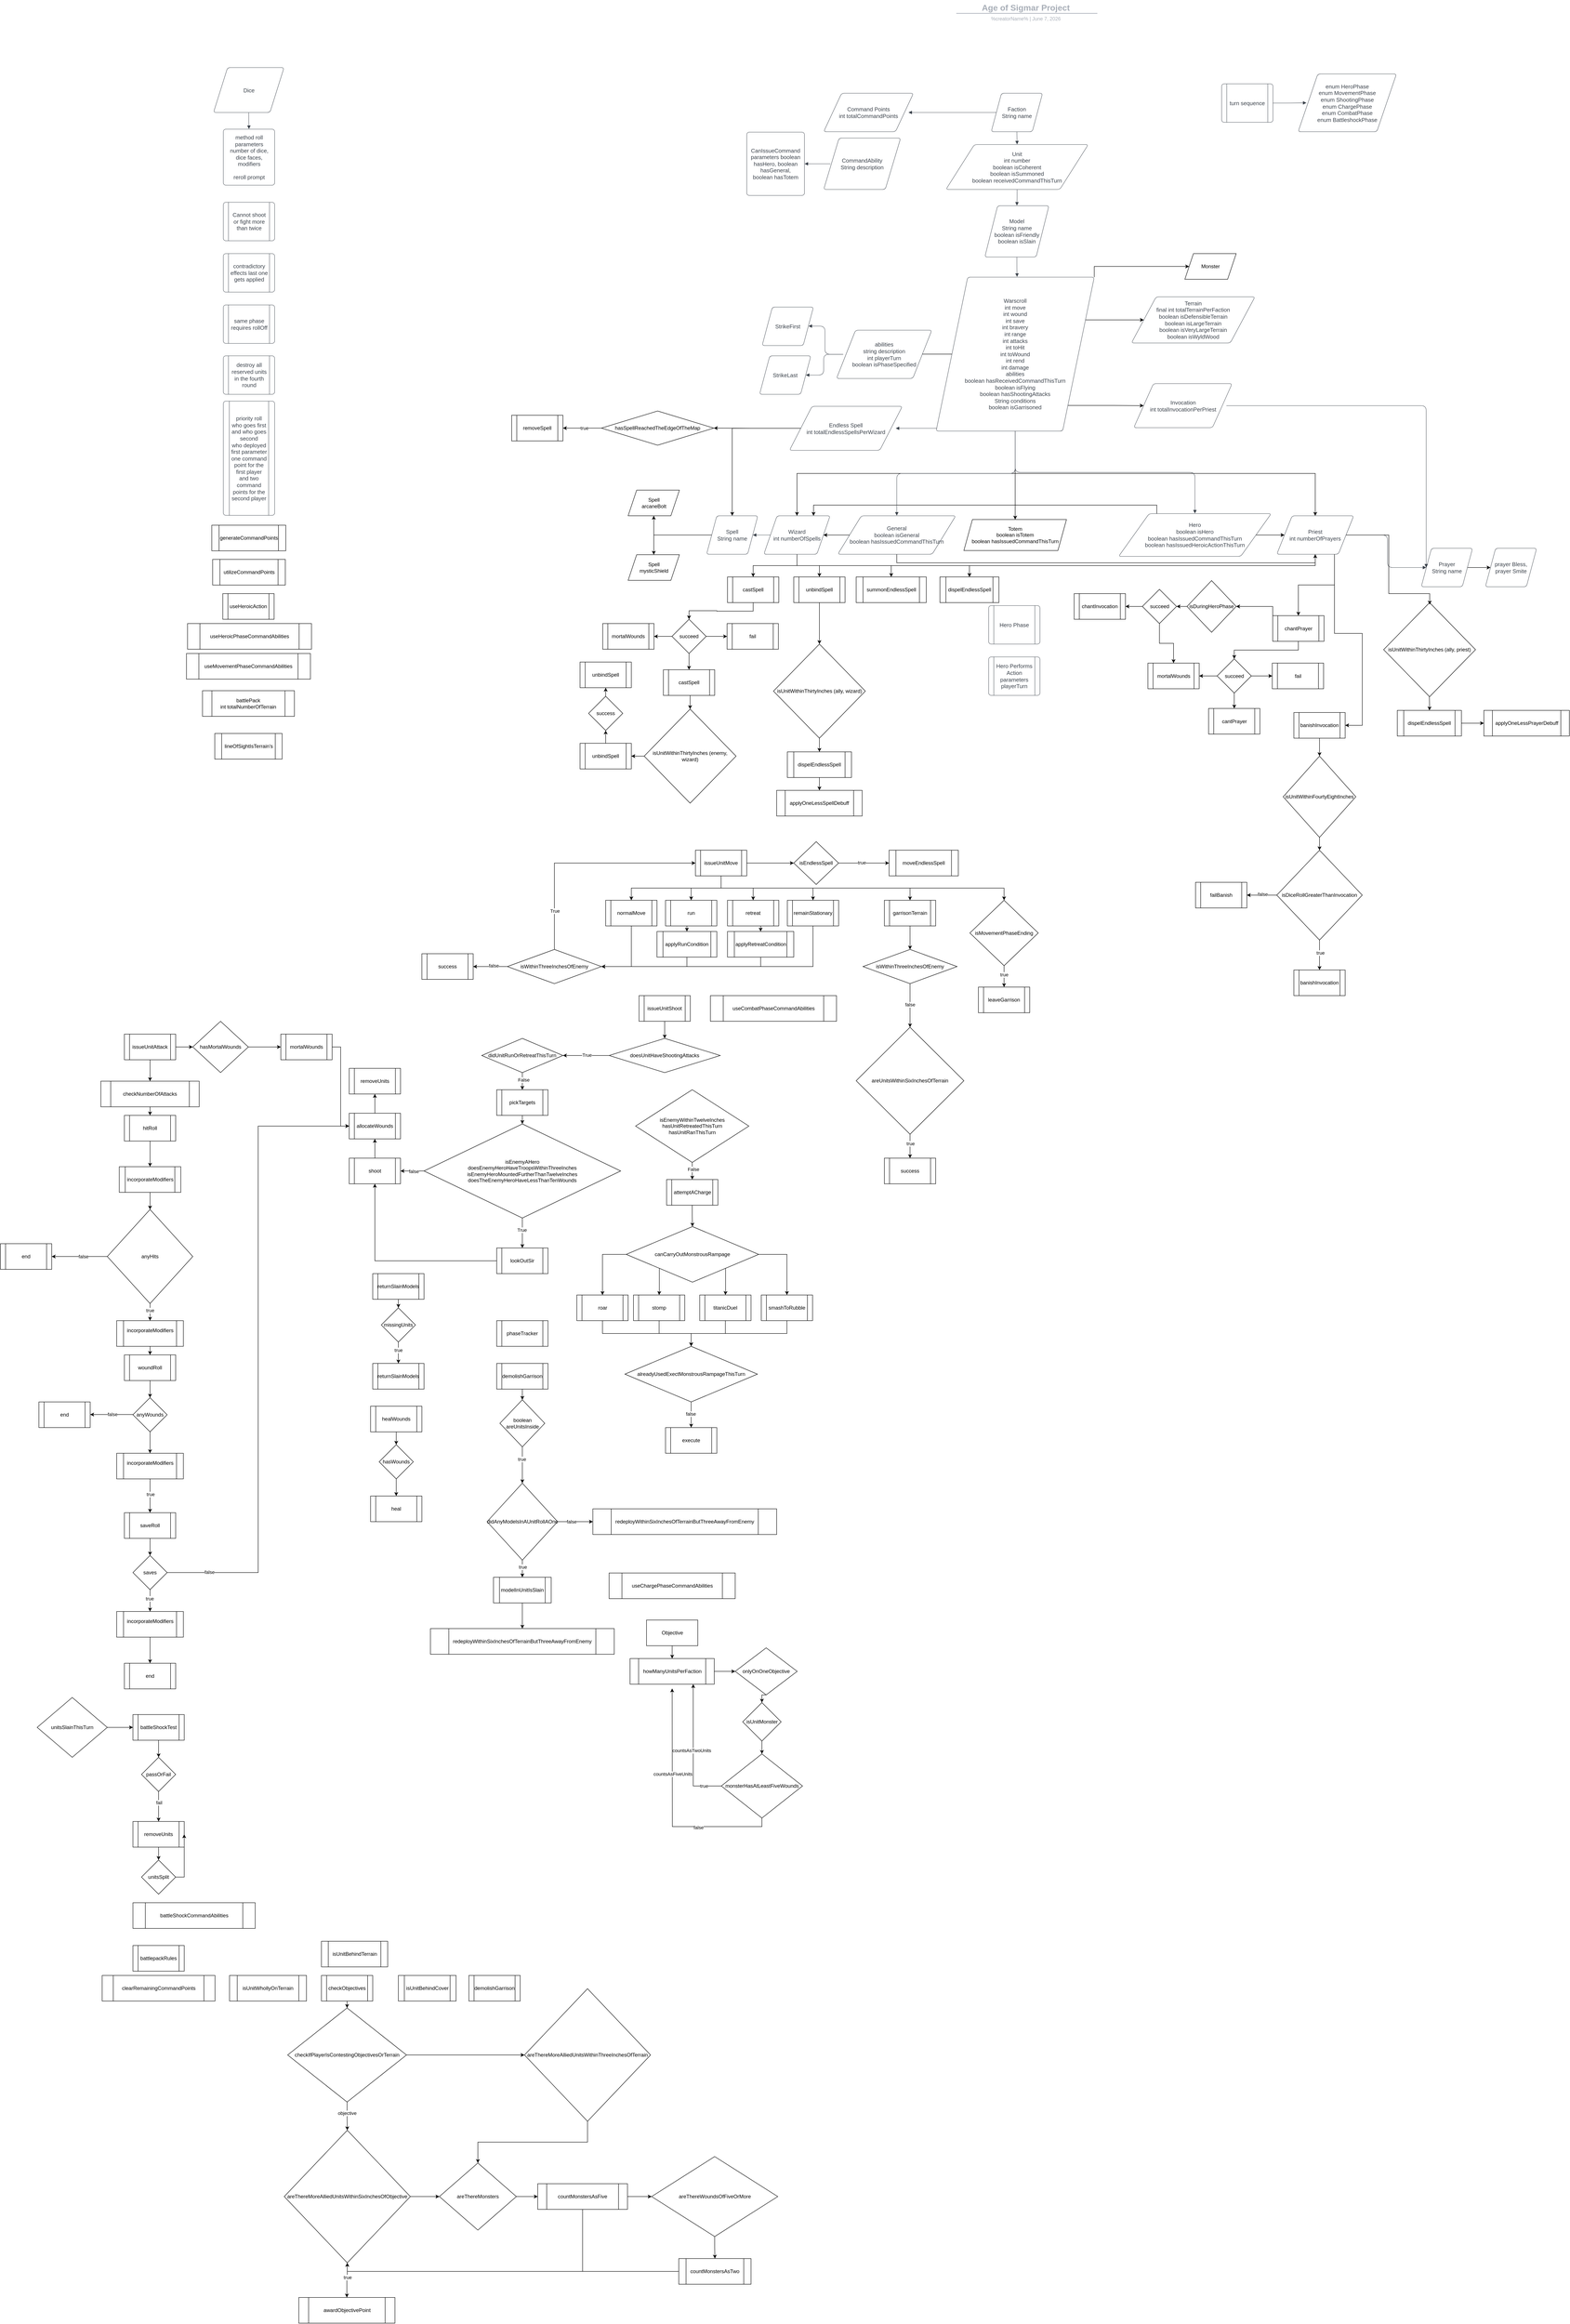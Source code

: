 <mxfile version="22.1.16" type="github">
  <diagram name="Page-1" id="zOLEb17u6JyuVjksXgzn">
    <mxGraphModel dx="4004" dy="1229" grid="1" gridSize="10" guides="1" tooltips="1" connect="1" arrows="1" fold="1" page="1" pageScale="1" pageWidth="850" pageHeight="1100" math="0" shadow="0">
      <root>
        <mxCell id="0" />
        <mxCell id="1" parent="0" />
        <mxCell id="diX1V1ADJ11k-N-cRnxO-1" value="" style="group;dropTarget=0;pointerEvents=0;" parent="1" vertex="1">
          <mxGeometry x="663" y="53" width="640" height="45" as="geometry" />
        </mxCell>
        <mxCell id="diX1V1ADJ11k-N-cRnxO-2" value="Age of Sigmar Project" style="html=1;overflow=block;blockSpacing=1;whiteSpace=wrap;fontSize=19.7;fontColor=#a9afb8;fontStyle=1;align=center;spacingLeft=7;spacingRight=7;spacingTop=2;spacing=3;strokeOpacity=0;fillOpacity=0;rounded=1;absoluteArcSize=1;arcSize=12;fillColor=#ffffff;strokeWidth=1.5;lucidId=UGaBJGIUdZaL;" parent="diX1V1ADJ11k-N-cRnxO-1" vertex="1">
          <mxGeometry width="640" height="31" as="geometry" />
        </mxCell>
        <UserObject label="%creatorName%  |  %date{mmmm d, yyyy}%" placeholders="1" id="diX1V1ADJ11k-N-cRnxO-3">
          <mxCell style="html=1;overflow=block;blockSpacing=1;whiteSpace=wrap;fontSize=11.5;fontColor=#a9afb8;align=center;spacingLeft=7;spacingRight=7;spacingTop=2;spacing=3;strokeOpacity=0;fillOpacity=0;rounded=1;absoluteArcSize=1;arcSize=12;fillColor=#ffffff;strokeWidth=1.5;lucidId=UGaBLjbw9.Wj;" parent="diX1V1ADJ11k-N-cRnxO-1" vertex="1">
            <mxGeometry y="31" width="640" height="14" as="geometry" />
          </mxCell>
        </UserObject>
        <mxCell id="diX1V1ADJ11k-N-cRnxO-4" value="" style="html=1;jettySize=18;whiteSpace=wrap;fontSize=13;fontFamily=Helvetica;strokeColor=#a9afb8;strokeOpacity=100;strokeWidth=1.5;rounded=0;startArrow=none;endArrow=none;lucidId=UGaBRsoHgIos;" parent="diX1V1ADJ11k-N-cRnxO-1" edge="1">
          <mxGeometry width="100" height="100" relative="1" as="geometry">
            <Array as="points" />
            <mxPoint x="157" y="30" as="sourcePoint" />
            <mxPoint x="487" y="30" as="targetPoint" />
          </mxGeometry>
        </mxCell>
        <mxCell id="diX1V1ADJ11k-N-cRnxO-5" value="Model&#xa;String name&#xa;boolean isFriendly&#xa;boolean isSlain" style="html=1;overflow=block;blockSpacing=1;whiteSpace=wrap;shape=parallelogram;perimeter=parallelogramPerimeter;anchorPointDirection=0;fontSize=13;fontColor=#3a414a;align=center;spacing=3.8;strokeColor=#3a414a;strokeOpacity=100;fillOpacity=100;rounded=1;absoluteArcSize=1;arcSize=12;fillColor=#ffffff;strokeWidth=0.8;lucidId=VMP~fAURNN5s;" parent="1" vertex="1">
          <mxGeometry x="887" y="533" width="150" height="120" as="geometry" />
        </mxCell>
        <mxCell id="diX1V1ADJ11k-N-cRnxO-6" value="Unit&#xa;int number&#xa;boolean isCoherent&#xa;boolean isSummoned&#xa;boolean receivedCommandThisTurn" style="html=1;overflow=block;blockSpacing=1;whiteSpace=wrap;shape=parallelogram;perimeter=parallelogramPerimeter;anchorPointDirection=0;fontSize=13;fontColor=#3a414a;align=center;spacing=3.8;strokeColor=#3a414a;strokeOpacity=100;fillOpacity=100;rounded=1;absoluteArcSize=1;arcSize=12;fillColor=#ffffff;strokeWidth=0.8;lucidId=9QP~q0KfeUEE;" parent="1" vertex="1">
          <mxGeometry x="796" y="390" width="333" height="105" as="geometry" />
        </mxCell>
        <mxCell id="diX1V1ADJ11k-N-cRnxO-7" value="Terrain&lt;br&gt;final int totalTerrainPerFaction&lt;br&gt;boolean isDefensibleTerrain&lt;br&gt;boolean isLargeTerrain&lt;br&gt;boolean isVeryLargeTerrain&lt;br&gt;boolean isWyldWood" style="html=1;overflow=block;blockSpacing=1;whiteSpace=wrap;shape=parallelogram;perimeter=parallelogramPerimeter;anchorPointDirection=0;fontSize=13;fontColor=#3a414a;align=center;spacing=3.8;strokeColor=#3a414a;strokeOpacity=100;fillOpacity=100;rounded=1;absoluteArcSize=1;arcSize=12;fillColor=#ffffff;strokeWidth=0.8;lucidId=hRP~R1YNkXRq;" parent="1" vertex="1">
          <mxGeometry x="1230" y="746" width="289" height="108" as="geometry" />
        </mxCell>
        <mxCell id="N_rMhF15PCPPUD6CSQzS-9" style="edgeStyle=orthogonalEdgeStyle;rounded=0;orthogonalLoop=1;jettySize=auto;html=1;exitX=0;exitY=0.5;exitDx=0;exitDy=0;" parent="1" source="diX1V1ADJ11k-N-cRnxO-8" target="diX1V1ADJ11k-N-cRnxO-11" edge="1">
          <mxGeometry relative="1" as="geometry" />
        </mxCell>
        <mxCell id="GkWVj_XriWy2EIrFN6KD-18" style="edgeStyle=orthogonalEdgeStyle;rounded=0;orthogonalLoop=1;jettySize=auto;html=1;exitX=0;exitY=0.5;exitDx=0;exitDy=0;entryX=1;entryY=0.5;entryDx=0;entryDy=0;" parent="1" source="diX1V1ADJ11k-N-cRnxO-8" target="GkWVj_XriWy2EIrFN6KD-17" edge="1">
          <mxGeometry relative="1" as="geometry" />
        </mxCell>
        <mxCell id="diX1V1ADJ11k-N-cRnxO-8" value="Endless Spell&#xa;int totalEndlessSpellsPerWizard" style="html=1;overflow=block;blockSpacing=1;whiteSpace=wrap;shape=parallelogram;perimeter=parallelogramPerimeter;anchorPointDirection=0;fontSize=13;fontColor=#3a414a;align=center;spacing=3.8;strokeColor=#3a414a;strokeOpacity=100;fillOpacity=100;rounded=1;absoluteArcSize=1;arcSize=12;fillColor=#ffffff;strokeWidth=0.8;lucidId=aTP~hnn9tWhW;" parent="1" vertex="1">
          <mxGeometry x="430" y="1002" width="264" height="103" as="geometry" />
        </mxCell>
        <mxCell id="4a81BShgTXCROW8c1f3c-59" style="edgeStyle=orthogonalEdgeStyle;rounded=0;orthogonalLoop=1;jettySize=auto;html=1;exitX=0.5;exitY=1;exitDx=0;exitDy=0;" parent="1" source="diX1V1ADJ11k-N-cRnxO-9" target="4a81BShgTXCROW8c1f3c-58" edge="1">
          <mxGeometry relative="1" as="geometry" />
        </mxCell>
        <mxCell id="EmIdVdgiAX3Ecnx_Sf9V-11" style="edgeStyle=orthogonalEdgeStyle;rounded=0;orthogonalLoop=1;jettySize=auto;html=1;exitX=0.75;exitY=1;exitDx=0;exitDy=0;" parent="1" source="diX1V1ADJ11k-N-cRnxO-9" target="EmIdVdgiAX3Ecnx_Sf9V-3" edge="1">
          <mxGeometry relative="1" as="geometry" />
        </mxCell>
        <mxCell id="2Wc6xfwRWwbNxh4Ee8zE-11" style="edgeStyle=orthogonalEdgeStyle;rounded=0;orthogonalLoop=1;jettySize=auto;html=1;exitX=0.75;exitY=1;exitDx=0;exitDy=0;entryX=1;entryY=0.5;entryDx=0;entryDy=0;" edge="1" parent="1" source="diX1V1ADJ11k-N-cRnxO-9" target="g8yA-4a68brbcyZb6Yn6-8">
          <mxGeometry relative="1" as="geometry" />
        </mxCell>
        <mxCell id="diX1V1ADJ11k-N-cRnxO-9" value="Priest&lt;br&gt;int numberOfPrayers" style="html=1;overflow=block;blockSpacing=1;whiteSpace=wrap;shape=parallelogram;perimeter=parallelogramPerimeter;anchorPointDirection=0;fontSize=13;fontColor=#3a414a;align=center;spacing=3.8;strokeColor=#3a414a;strokeOpacity=100;fillOpacity=100;rounded=1;absoluteArcSize=1;arcSize=12;fillColor=#ffffff;strokeWidth=0.8;lucidId=2UP~BliDkqNP;" parent="1" vertex="1">
          <mxGeometry x="1570" y="1258" width="180" height="90" as="geometry" />
        </mxCell>
        <mxCell id="4a81BShgTXCROW8c1f3c-31" style="edgeStyle=orthogonalEdgeStyle;rounded=0;orthogonalLoop=1;jettySize=auto;html=1;exitX=0.5;exitY=1;exitDx=0;exitDy=0;" parent="1" source="diX1V1ADJ11k-N-cRnxO-10" target="4a81BShgTXCROW8c1f3c-30" edge="1">
          <mxGeometry relative="1" as="geometry" />
        </mxCell>
        <mxCell id="4a81BShgTXCROW8c1f3c-33" style="edgeStyle=orthogonalEdgeStyle;rounded=0;orthogonalLoop=1;jettySize=auto;html=1;exitX=0.5;exitY=1;exitDx=0;exitDy=0;" parent="1" source="diX1V1ADJ11k-N-cRnxO-10" target="4a81BShgTXCROW8c1f3c-32" edge="1">
          <mxGeometry relative="1" as="geometry" />
        </mxCell>
        <mxCell id="4a81BShgTXCROW8c1f3c-57" style="edgeStyle=orthogonalEdgeStyle;rounded=0;orthogonalLoop=1;jettySize=auto;html=1;exitX=0.5;exitY=1;exitDx=0;exitDy=0;" parent="1" source="diX1V1ADJ11k-N-cRnxO-10" target="4a81BShgTXCROW8c1f3c-56" edge="1">
          <mxGeometry relative="1" as="geometry" />
        </mxCell>
        <mxCell id="4a81BShgTXCROW8c1f3c-60" style="edgeStyle=orthogonalEdgeStyle;rounded=0;orthogonalLoop=1;jettySize=auto;html=1;exitX=0.5;exitY=1;exitDx=0;exitDy=0;" parent="1" source="diX1V1ADJ11k-N-cRnxO-10" target="4a81BShgTXCROW8c1f3c-58" edge="1">
          <mxGeometry relative="1" as="geometry" />
        </mxCell>
        <mxCell id="diX1V1ADJ11k-N-cRnxO-10" value="Wizard&lt;br&gt;int numberOfSpells" style="html=1;overflow=block;blockSpacing=1;whiteSpace=wrap;shape=parallelogram;perimeter=parallelogramPerimeter;anchorPointDirection=0;fontSize=13;fontColor=#3a414a;align=center;spacing=3.8;strokeColor=#3a414a;strokeOpacity=100;fillOpacity=100;rounded=1;absoluteArcSize=1;arcSize=12;fillColor=#ffffff;strokeWidth=0.8;lucidId=9UP~75K~QyLg;" parent="1" vertex="1">
          <mxGeometry x="370" y="1258" width="155" height="90" as="geometry" />
        </mxCell>
        <mxCell id="4a81BShgTXCROW8c1f3c-35" style="edgeStyle=orthogonalEdgeStyle;rounded=0;orthogonalLoop=1;jettySize=auto;html=1;exitX=0;exitY=0.5;exitDx=0;exitDy=0;entryX=0.5;entryY=1;entryDx=0;entryDy=0;" parent="1" source="diX1V1ADJ11k-N-cRnxO-11" target="4a81BShgTXCROW8c1f3c-34" edge="1">
          <mxGeometry relative="1" as="geometry" />
        </mxCell>
        <mxCell id="4a81BShgTXCROW8c1f3c-38" style="edgeStyle=orthogonalEdgeStyle;rounded=0;orthogonalLoop=1;jettySize=auto;html=1;exitX=0;exitY=0.5;exitDx=0;exitDy=0;entryX=0.5;entryY=0;entryDx=0;entryDy=0;" parent="1" source="diX1V1ADJ11k-N-cRnxO-11" target="4a81BShgTXCROW8c1f3c-36" edge="1">
          <mxGeometry relative="1" as="geometry" />
        </mxCell>
        <mxCell id="diX1V1ADJ11k-N-cRnxO-11" value="Spell&#xa;String name" style="html=1;overflow=block;blockSpacing=1;whiteSpace=wrap;shape=parallelogram;perimeter=parallelogramPerimeter;anchorPointDirection=0;fontSize=13;fontColor=#3a414a;align=center;spacing=3.8;strokeColor=#3a414a;strokeOpacity=100;fillOpacity=100;rounded=1;absoluteArcSize=1;arcSize=12;fillColor=#ffffff;strokeWidth=0.8;lucidId=fWP~-lGfotR-;" parent="1" vertex="1">
          <mxGeometry x="236" y="1258" width="120" height="90" as="geometry" />
        </mxCell>
        <mxCell id="GkWVj_XriWy2EIrFN6KD-31" style="edgeStyle=orthogonalEdgeStyle;rounded=0;orthogonalLoop=1;jettySize=auto;html=1;exitX=1;exitY=0.5;exitDx=0;exitDy=0;" parent="1" source="diX1V1ADJ11k-N-cRnxO-12" target="GkWVj_XriWy2EIrFN6KD-30" edge="1">
          <mxGeometry relative="1" as="geometry" />
        </mxCell>
        <mxCell id="diX1V1ADJ11k-N-cRnxO-12" value="Prayer&#xa;String name" style="html=1;overflow=block;blockSpacing=1;whiteSpace=wrap;shape=parallelogram;perimeter=parallelogramPerimeter;anchorPointDirection=0;fontSize=13;fontColor=#3a414a;align=center;spacing=3.8;strokeColor=#3a414a;strokeOpacity=100;fillOpacity=100;rounded=1;absoluteArcSize=1;arcSize=12;fillColor=#ffffff;strokeWidth=0.8;lucidId=2XP~xu.32lZ-;" parent="1" vertex="1">
          <mxGeometry x="1908" y="1334" width="120" height="90" as="geometry" />
        </mxCell>
        <mxCell id="diX1V1ADJ11k-N-cRnxO-13" value="Faction&#xa;String name" style="html=1;overflow=block;blockSpacing=1;whiteSpace=wrap;shape=parallelogram;perimeter=parallelogramPerimeter;anchorPointDirection=0;fontSize=13;fontColor=#3a414a;align=center;spacing=3.8;strokeColor=#3a414a;strokeOpacity=100;fillOpacity=100;rounded=1;absoluteArcSize=1;arcSize=12;fillColor=#ffffff;strokeWidth=0.8;lucidId=Bo-mgxUeQBWc;" parent="1" vertex="1">
          <mxGeometry x="902" y="270" width="120" height="90" as="geometry" />
        </mxCell>
        <mxCell id="diX1V1ADJ11k-N-cRnxO-15" value="" style="html=1;jettySize=18;whiteSpace=wrap;fontSize=13;strokeColor=#3a414a;strokeOpacity=100;strokeWidth=0.8;rounded=1;arcSize=24;edgeStyle=orthogonalEdgeStyle;startArrow=none;endArrow=block;endFill=1;exitX=0.097;exitY=0.5;exitPerimeter=0;entryX=0.903;entryY=0.5;entryPerimeter=0;lucidId=jx-mc8QmrxVr;" parent="1" source="diX1V1ADJ11k-N-cRnxO-10" target="diX1V1ADJ11k-N-cRnxO-11" edge="1">
          <mxGeometry width="100" height="100" relative="1" as="geometry">
            <Array as="points" />
          </mxGeometry>
        </mxCell>
        <mxCell id="_YTNO9yyWbdlbhSEin78-3" style="edgeStyle=orthogonalEdgeStyle;rounded=0;orthogonalLoop=1;jettySize=auto;html=1;exitX=0.5;exitY=1;exitDx=0;exitDy=0;" parent="1" source="diX1V1ADJ11k-N-cRnxO-16" target="_YTNO9yyWbdlbhSEin78-2" edge="1">
          <mxGeometry relative="1" as="geometry" />
        </mxCell>
        <mxCell id="_YTNO9yyWbdlbhSEin78-6" style="edgeStyle=orthogonalEdgeStyle;rounded=0;orthogonalLoop=1;jettySize=auto;html=1;exitX=0.5;exitY=1;exitDx=0;exitDy=0;entryX=0.5;entryY=0;entryDx=0;entryDy=0;" parent="1" source="diX1V1ADJ11k-N-cRnxO-16" target="diX1V1ADJ11k-N-cRnxO-10" edge="1">
          <mxGeometry relative="1" as="geometry" />
        </mxCell>
        <mxCell id="_YTNO9yyWbdlbhSEin78-9" style="edgeStyle=orthogonalEdgeStyle;rounded=0;orthogonalLoop=1;jettySize=auto;html=1;exitX=0.5;exitY=1;exitDx=0;exitDy=0;entryX=0.5;entryY=0;entryDx=0;entryDy=0;" parent="1" source="diX1V1ADJ11k-N-cRnxO-16" target="diX1V1ADJ11k-N-cRnxO-9" edge="1">
          <mxGeometry relative="1" as="geometry" />
        </mxCell>
        <mxCell id="8xL2bj9H_3-nK_g0lt7V-6" style="edgeStyle=orthogonalEdgeStyle;rounded=0;orthogonalLoop=1;jettySize=auto;html=1;exitX=0;exitY=0.5;exitDx=0;exitDy=0;" parent="1" source="diX1V1ADJ11k-N-cRnxO-16" target="diX1V1ADJ11k-N-cRnxO-28" edge="1">
          <mxGeometry relative="1" as="geometry" />
        </mxCell>
        <mxCell id="N_rMhF15PCPPUD6CSQzS-1" style="edgeStyle=orthogonalEdgeStyle;rounded=0;orthogonalLoop=1;jettySize=auto;html=1;exitX=1;exitY=1;exitDx=0;exitDy=0;entryX=0;entryY=0.5;entryDx=0;entryDy=0;" parent="1" source="diX1V1ADJ11k-N-cRnxO-16" target="diX1V1ADJ11k-N-cRnxO-18" edge="1">
          <mxGeometry relative="1" as="geometry" />
        </mxCell>
        <mxCell id="N_rMhF15PCPPUD6CSQzS-2" style="edgeStyle=orthogonalEdgeStyle;rounded=0;orthogonalLoop=1;jettySize=auto;html=1;exitX=1;exitY=0.25;exitDx=0;exitDy=0;" parent="1" source="diX1V1ADJ11k-N-cRnxO-16" target="diX1V1ADJ11k-N-cRnxO-7" edge="1">
          <mxGeometry relative="1" as="geometry">
            <mxPoint x="1290" y="871" as="targetPoint" />
          </mxGeometry>
        </mxCell>
        <mxCell id="g8yA-4a68brbcyZb6Yn6-10" style="edgeStyle=orthogonalEdgeStyle;rounded=0;orthogonalLoop=1;jettySize=auto;html=1;exitX=1;exitY=0;exitDx=0;exitDy=0;" parent="1" source="diX1V1ADJ11k-N-cRnxO-16" target="g8yA-4a68brbcyZb6Yn6-9" edge="1">
          <mxGeometry relative="1" as="geometry" />
        </mxCell>
        <mxCell id="diX1V1ADJ11k-N-cRnxO-16" value="Warscroll&lt;br&gt;int move&lt;br&gt;int wound&lt;br&gt;int save&lt;br&gt;int bravery&lt;br&gt;int range&lt;br&gt;int attacks&lt;br&gt;int toHit&lt;br&gt;int toWound&lt;br&gt;int rend&lt;br&gt;int damage&lt;br&gt;abilities&lt;br&gt;boolean hasReceivedCommandThisTurn&lt;br&gt;boolean isFlying&lt;br&gt;boolean hasShootingAttacks&lt;br&gt;String conditions&lt;br&gt;boolean isGarrisoned" style="html=1;overflow=block;blockSpacing=1;whiteSpace=wrap;shape=parallelogram;perimeter=parallelogramPerimeter;anchorPointDirection=0;fontSize=13;fontColor=#3a414a;align=center;spacing=3.8;strokeColor=#3a414a;strokeOpacity=100;fillOpacity=100;rounded=1;absoluteArcSize=1;arcSize=12;fillColor=#ffffff;strokeWidth=0.8;lucidId=Ny-mGmwFH4Dl;" parent="1" vertex="1">
          <mxGeometry x="773" y="700" width="370" height="360" as="geometry" />
        </mxCell>
        <mxCell id="diX1V1ADJ11k-N-cRnxO-17" value="" style="html=1;jettySize=18;whiteSpace=wrap;fontSize=13;strokeColor=#3a414a;strokeOpacity=100;strokeWidth=0.8;rounded=1;arcSize=24;edgeStyle=orthogonalEdgeStyle;startArrow=none;endArrow=block;endFill=1;exitX=0.5;exitY=1.003;exitPerimeter=0;entryX=0.512;entryY=-0.002;entryPerimeter=0;lucidId=wA-mkPb3AHFr;" parent="1" source="diX1V1ADJ11k-N-cRnxO-5" target="diX1V1ADJ11k-N-cRnxO-16" edge="1">
          <mxGeometry width="100" height="100" relative="1" as="geometry">
            <Array as="points" />
          </mxGeometry>
        </mxCell>
        <mxCell id="diX1V1ADJ11k-N-cRnxO-18" value="Invocation&#xa;int totalInvocationPerPriest" style="html=1;overflow=block;blockSpacing=1;whiteSpace=wrap;shape=parallelogram;perimeter=parallelogramPerimeter;anchorPointDirection=0;fontSize=13;fontColor=#3a414a;align=center;spacing=3.8;strokeColor=#3a414a;strokeOpacity=100;fillOpacity=100;rounded=1;absoluteArcSize=1;arcSize=12;fillColor=#ffffff;strokeWidth=0.8;lucidId=WG-mqbi.CSuH;" parent="1" vertex="1">
          <mxGeometry x="1235.5" y="949" width="230" height="103" as="geometry" />
        </mxCell>
        <mxCell id="diX1V1ADJ11k-N-cRnxO-19" value="" style="html=1;jettySize=18;whiteSpace=wrap;fontSize=13;strokeColor=#3a414a;strokeOpacity=100;strokeWidth=0.8;rounded=1;arcSize=24;edgeStyle=orthogonalEdgeStyle;startArrow=none;endArrow=block;endFill=1;exitX=1;exitY=0.5;entryX=0.097;entryY=0.5;entryPerimeter=0;lucidId=1H-m7pyB9UxB;exitDx=0;exitDy=0;" parent="1" target="diX1V1ADJ11k-N-cRnxO-12" edge="1" source="diX1V1ADJ11k-N-cRnxO-9">
          <mxGeometry width="100" height="100" relative="1" as="geometry">
            <Array as="points" />
            <mxPoint x="1830.54" y="1303" as="sourcePoint" />
          </mxGeometry>
        </mxCell>
        <mxCell id="diX1V1ADJ11k-N-cRnxO-20" value="" style="html=1;jettySize=18;whiteSpace=wrap;fontSize=13;strokeColor=#3a414a;strokeOpacity=100;strokeWidth=0.8;rounded=1;arcSize=24;edgeStyle=orthogonalEdgeStyle;startArrow=none;endArrow=block;endFill=1;exitX=0.942;exitY=0.5;exitPerimeter=0;entryX=0.097;entryY=0.5;entryPerimeter=0;lucidId=4H-mRHLvu8hw;" parent="1" source="diX1V1ADJ11k-N-cRnxO-18" target="diX1V1ADJ11k-N-cRnxO-12" edge="1">
          <mxGeometry width="100" height="100" relative="1" as="geometry">
            <Array as="points" />
          </mxGeometry>
        </mxCell>
        <mxCell id="N_rMhF15PCPPUD6CSQzS-4" style="edgeStyle=orthogonalEdgeStyle;rounded=0;orthogonalLoop=1;jettySize=auto;html=1;exitX=0.5;exitY=1;exitDx=0;exitDy=0;entryX=0.5;entryY=1;entryDx=0;entryDy=0;" parent="1" source="diX1V1ADJ11k-N-cRnxO-21" target="diX1V1ADJ11k-N-cRnxO-9" edge="1">
          <mxGeometry relative="1" as="geometry" />
        </mxCell>
        <mxCell id="N_rMhF15PCPPUD6CSQzS-8" style="edgeStyle=orthogonalEdgeStyle;rounded=0;orthogonalLoop=1;jettySize=auto;html=1;exitX=0;exitY=0.5;exitDx=0;exitDy=0;entryX=1;entryY=0.5;entryDx=0;entryDy=0;" parent="1" source="diX1V1ADJ11k-N-cRnxO-21" target="diX1V1ADJ11k-N-cRnxO-10" edge="1">
          <mxGeometry relative="1" as="geometry" />
        </mxCell>
        <mxCell id="diX1V1ADJ11k-N-cRnxO-21" value="General&#xa;boolean isGeneral&#xa;boolean hasIssuedCommandThisTurn" style="html=1;overflow=block;blockSpacing=1;whiteSpace=wrap;shape=parallelogram;perimeter=parallelogramPerimeter;anchorPointDirection=0;fontSize=13;fontColor=#3a414a;align=center;spacing=3.8;strokeColor=#3a414a;strokeOpacity=100;fillOpacity=100;rounded=1;absoluteArcSize=1;arcSize=12;fillColor=#ffffff;strokeWidth=0.8;lucidId=KJ-m7VAcNorR;" parent="1" vertex="1">
          <mxGeometry x="543" y="1258" width="276" height="90" as="geometry" />
        </mxCell>
        <mxCell id="diX1V1ADJ11k-N-cRnxO-23" value="Command Points&#xa;int totalCommandPoints" style="html=1;overflow=block;blockSpacing=1;whiteSpace=wrap;shape=parallelogram;perimeter=parallelogramPerimeter;anchorPointDirection=0;fontSize=13;fontColor=#3a414a;align=center;spacing=3.8;strokeColor=#3a414a;strokeOpacity=100;fillOpacity=100;rounded=1;absoluteArcSize=1;arcSize=12;fillColor=#ffffff;strokeWidth=0.8;lucidId=8L-mblBSIFBR;" parent="1" vertex="1">
          <mxGeometry x="510" y="270" width="210" height="90" as="geometry" />
        </mxCell>
        <mxCell id="diX1V1ADJ11k-N-cRnxO-24" value="" style="html=1;jettySize=18;whiteSpace=wrap;fontSize=13;strokeColor=#3a414a;strokeOpacity=100;strokeWidth=0.8;rounded=1;arcSize=24;edgeStyle=orthogonalEdgeStyle;startArrow=none;endArrow=block;endFill=1;exitX=0.097;exitY=0.5;exitPerimeter=0;entryX=0.945;entryY=0.5;entryPerimeter=0;lucidId=pM-m4_ksURlr;" parent="1" source="diX1V1ADJ11k-N-cRnxO-13" target="diX1V1ADJ11k-N-cRnxO-23" edge="1">
          <mxGeometry width="100" height="100" relative="1" as="geometry">
            <Array as="points" />
          </mxGeometry>
        </mxCell>
        <mxCell id="diX1V1ADJ11k-N-cRnxO-25" value="Dice" style="html=1;overflow=block;blockSpacing=1;whiteSpace=wrap;shape=parallelogram;perimeter=parallelogramPerimeter;anchorPointDirection=0;fontSize=13;fontColor=#3a414a;align=center;spacing=3.8;strokeColor=#3a414a;strokeOpacity=100;fillOpacity=100;rounded=1;absoluteArcSize=1;arcSize=12;fillColor=#ffffff;strokeWidth=0.8;lucidId=IM-m1qFtIAN8;" parent="1" vertex="1">
          <mxGeometry x="-917.5" y="210" width="165" height="105" as="geometry" />
        </mxCell>
        <mxCell id="diX1V1ADJ11k-N-cRnxO-26" value="method roll&#xa;parameters number of dice, dice faces, modifiers&#xa;&#xa;reroll prompt" style="html=1;overflow=block;blockSpacing=1;whiteSpace=wrap;fontSize=13;fontColor=#3a414a;align=center;spacing=9;strokeColor=#3a414a;strokeOpacity=100;fillOpacity=100;rounded=1;absoluteArcSize=1;arcSize=12;fillColor=#ffffff;strokeWidth=0.8;lucidId=iP-mDshW7.k5;" parent="1" vertex="1">
          <mxGeometry x="-894.5" y="354" width="120" height="131" as="geometry" />
        </mxCell>
        <mxCell id="diX1V1ADJ11k-N-cRnxO-27" value="" style="html=1;jettySize=18;whiteSpace=wrap;fontSize=13;strokeColor=#3a414a;strokeOpacity=100;strokeWidth=0.8;rounded=1;arcSize=24;edgeStyle=orthogonalEdgeStyle;startArrow=none;endArrow=block;endFill=1;exitX=0.5;exitY=1.004;exitPerimeter=0;entryX=0.5;entryY=-0.003;entryPerimeter=0;lucidId=LP-m6Xi9Cobd;" parent="1" source="diX1V1ADJ11k-N-cRnxO-25" target="diX1V1ADJ11k-N-cRnxO-26" edge="1">
          <mxGeometry width="100" height="100" relative="1" as="geometry">
            <Array as="points" />
          </mxGeometry>
        </mxCell>
        <mxCell id="diX1V1ADJ11k-N-cRnxO-28" value="abilities&#xa;string description&#xa;int playerTurn&#xa;boolean isPhaseSpecified" style="html=1;overflow=block;blockSpacing=1;whiteSpace=wrap;shape=parallelogram;perimeter=parallelogramPerimeter;anchorPointDirection=0;fontSize=13;fontColor=#3a414a;align=center;spacing=3.8;strokeColor=#3a414a;strokeOpacity=100;fillOpacity=100;rounded=1;absoluteArcSize=1;arcSize=12;fillColor=#ffffff;strokeWidth=0.8;lucidId=MS-mStZkyAiv;" parent="1" vertex="1">
          <mxGeometry x="540" y="824" width="223" height="113" as="geometry" />
        </mxCell>
        <mxCell id="diX1V1ADJ11k-N-cRnxO-30" value="StrikeFirst" style="html=1;overflow=block;blockSpacing=1;whiteSpace=wrap;shape=parallelogram;perimeter=parallelogramPerimeter;anchorPointDirection=0;fontSize=13;fontColor=#3a414a;align=center;spacing=3.8;strokeColor=#3a414a;strokeOpacity=100;fillOpacity=100;rounded=1;absoluteArcSize=1;arcSize=12;fillColor=#ffffff;strokeWidth=0.8;lucidId=FV-mgq5n7ofS;" parent="1" vertex="1">
          <mxGeometry x="366" y="770" width="120" height="90" as="geometry" />
        </mxCell>
        <mxCell id="diX1V1ADJ11k-N-cRnxO-31" value="StrikeLast" style="html=1;overflow=block;blockSpacing=1;whiteSpace=wrap;shape=parallelogram;perimeter=parallelogramPerimeter;anchorPointDirection=0;fontSize=13;fontColor=#3a414a;align=center;spacing=3.8;strokeColor=#3a414a;strokeOpacity=100;fillOpacity=100;rounded=1;absoluteArcSize=1;arcSize=12;fillColor=#ffffff;strokeWidth=0.8;lucidId=JV-mB4kw7e56;" parent="1" vertex="1">
          <mxGeometry x="360" y="884" width="120" height="90" as="geometry" />
        </mxCell>
        <mxCell id="diX1V1ADJ11k-N-cRnxO-32" value="" style="html=1;jettySize=18;whiteSpace=wrap;fontSize=13;strokeColor=#3a414a;strokeOpacity=100;strokeWidth=0.8;rounded=1;arcSize=24;edgeStyle=orthogonalEdgeStyle;startArrow=none;endArrow=block;endFill=1;exitX=0.07;exitY=0.5;exitPerimeter=0;entryX=0.905;entryY=0.494;entryPerimeter=0;lucidId=0V-m9WZKtB8B;" parent="1" source="diX1V1ADJ11k-N-cRnxO-28" target="diX1V1ADJ11k-N-cRnxO-30" edge="1">
          <mxGeometry width="100" height="100" relative="1" as="geometry">
            <Array as="points" />
          </mxGeometry>
        </mxCell>
        <mxCell id="diX1V1ADJ11k-N-cRnxO-33" value="" style="html=1;jettySize=18;whiteSpace=wrap;fontSize=13;strokeColor=#3a414a;strokeOpacity=100;strokeWidth=0.8;rounded=1;arcSize=24;edgeStyle=orthogonalEdgeStyle;startArrow=none;endArrow=block;endFill=1;exitX=0.07;exitY=0.5;exitPerimeter=0;entryX=0.903;entryY=0.5;entryPerimeter=0;lucidId=3V-mJoLHs3-O;" parent="1" source="diX1V1ADJ11k-N-cRnxO-28" target="diX1V1ADJ11k-N-cRnxO-31" edge="1">
          <mxGeometry width="100" height="100" relative="1" as="geometry">
            <Array as="points" />
          </mxGeometry>
        </mxCell>
        <mxCell id="diX1V1ADJ11k-N-cRnxO-34" value="Cannot shoot or fight more than twice" style="html=1;overflow=block;blockSpacing=1;whiteSpace=wrap;shape=process;fontSize=13;fontColor=#3a414a;align=center;spacing=3.8;strokeColor=#3a414a;strokeOpacity=100;fillOpacity=100;rounded=1;absoluteArcSize=1;arcSize=12;fillColor=#ffffff;strokeWidth=0.8;lucidId=aY-muP5JiK6M;" parent="1" vertex="1">
          <mxGeometry x="-894.5" y="525" width="120" height="90" as="geometry" />
        </mxCell>
        <mxCell id="diX1V1ADJ11k-N-cRnxO-35" value="contradictory effects last one gets applied" style="html=1;overflow=block;blockSpacing=1;whiteSpace=wrap;shape=process;fontSize=13;fontColor=#3a414a;align=center;spacing=3.8;strokeColor=#3a414a;strokeOpacity=100;fillOpacity=100;rounded=1;absoluteArcSize=1;arcSize=12;fillColor=#ffffff;strokeWidth=0.8;lucidId=wY-mcVYd6AlJ;" parent="1" vertex="1">
          <mxGeometry x="-894.5" y="645" width="120" height="90" as="geometry" />
        </mxCell>
        <mxCell id="diX1V1ADJ11k-N-cRnxO-36" value="same phase requires rollOff" style="html=1;overflow=block;blockSpacing=1;whiteSpace=wrap;shape=process;fontSize=13;fontColor=#3a414a;align=center;spacing=3.8;strokeColor=#3a414a;strokeOpacity=100;fillOpacity=100;rounded=1;absoluteArcSize=1;arcSize=12;fillColor=#ffffff;strokeWidth=0.8;lucidId=IY-mcRclnb3H;" parent="1" vertex="1">
          <mxGeometry x="-894.5" y="765" width="120" height="90" as="geometry" />
        </mxCell>
        <mxCell id="diX1V1ADJ11k-N-cRnxO-37" value="destroy all reserved units in the fourth round" style="html=1;overflow=block;blockSpacing=1;whiteSpace=wrap;shape=process;fontSize=13;fontColor=#3a414a;align=center;spacing=3.8;strokeColor=#3a414a;strokeOpacity=100;fillOpacity=100;rounded=1;absoluteArcSize=1;arcSize=12;fillColor=#ffffff;strokeWidth=0.8;lucidId=z0-maco-RRq0;" parent="1" vertex="1">
          <mxGeometry x="-894.5" y="884" width="120" height="90" as="geometry" />
        </mxCell>
        <mxCell id="diX1V1ADJ11k-N-cRnxO-38" value="priority roll&#xa;who goes first and who goes second&#xa;who deployed first parameter&#xa;one command point for the first player and two command points for the second player" style="html=1;overflow=block;blockSpacing=1;whiteSpace=wrap;shape=process;fontSize=13;fontColor=#3a414a;align=center;spacing=3.8;strokeColor=#3a414a;strokeOpacity=100;fillOpacity=100;rounded=1;absoluteArcSize=1;arcSize=12;fillColor=#ffffff;strokeWidth=0.8;lucidId=d1-m0JyzxnMk;" parent="1" vertex="1">
          <mxGeometry x="-894.5" y="990" width="120" height="267" as="geometry" />
        </mxCell>
        <mxCell id="diX1V1ADJ11k-N-cRnxO-39" value="enum HeroPhase&#xa;enum MovementPhase&#xa;enum ShootingPhase&#xa;enum ChargePhase&#xa;enum CombatPhase&#xa;enum BattleshockPhase" style="html=1;overflow=block;blockSpacing=1;whiteSpace=wrap;shape=parallelogram;perimeter=parallelogramPerimeter;anchorPointDirection=0;fontSize=13;fontColor=#3a414a;align=center;spacing=3.8;strokeColor=#3a414a;strokeOpacity=100;fillOpacity=100;rounded=1;absoluteArcSize=1;arcSize=12;fillColor=#ffffff;strokeWidth=0.8;lucidId=X2-mw77m8Jms;" parent="1" vertex="1">
          <mxGeometry x="1620" y="225" width="230" height="135" as="geometry" />
        </mxCell>
        <mxCell id="diX1V1ADJ11k-N-cRnxO-40" value="turn sequence" style="html=1;overflow=block;blockSpacing=1;whiteSpace=wrap;shape=process;fontSize=13;fontColor=#3a414a;align=center;spacing=3.8;strokeColor=#3a414a;strokeOpacity=100;fillOpacity=100;rounded=1;absoluteArcSize=1;arcSize=12;fillColor=#ffffff;strokeWidth=0.8;lucidId=V3-m1jSJpaLX;" parent="1" vertex="1">
          <mxGeometry x="1441" y="248" width="120" height="90" as="geometry" />
        </mxCell>
        <mxCell id="diX1V1ADJ11k-N-cRnxO-41" value="" style="html=1;jettySize=18;whiteSpace=wrap;fontSize=13;strokeColor=#3a414a;strokeOpacity=100;strokeWidth=0.8;rounded=1;arcSize=24;edgeStyle=orthogonalEdgeStyle;startArrow=none;endArrow=block;endFill=1;exitX=1.003;exitY=0.5;exitPerimeter=0;entryX=0.084;entryY=0.5;entryPerimeter=0;lucidId=23-mhU6-Z7mK;" parent="1" source="diX1V1ADJ11k-N-cRnxO-40" target="diX1V1ADJ11k-N-cRnxO-39" edge="1">
          <mxGeometry width="100" height="100" relative="1" as="geometry">
            <Array as="points" />
          </mxGeometry>
        </mxCell>
        <mxCell id="diX1V1ADJ11k-N-cRnxO-42" value="CommandAbility&#xa;String description" style="html=1;overflow=block;blockSpacing=1;whiteSpace=wrap;shape=parallelogram;perimeter=parallelogramPerimeter;anchorPointDirection=0;fontSize=13;fontColor=#3a414a;align=center;spacing=3.8;strokeColor=#3a414a;strokeOpacity=100;fillOpacity=100;rounded=1;absoluteArcSize=1;arcSize=12;fillColor=#ffffff;strokeWidth=0.8;lucidId=s4-mLjn9IQ1O;" parent="1" vertex="1">
          <mxGeometry x="510" y="375" width="180" height="120" as="geometry" />
        </mxCell>
        <mxCell id="diX1V1ADJ11k-N-cRnxO-43" value="CanIssueCommand&#xa;parameters boolean hasHero, boolean hasGeneral, boolean hasTotem" style="html=1;overflow=block;blockSpacing=1;whiteSpace=wrap;fontSize=13;fontColor=#3a414a;align=center;spacing=9;strokeColor=#3a414a;strokeOpacity=100;fillOpacity=100;rounded=1;absoluteArcSize=1;arcSize=12;fillColor=#ffffff;strokeWidth=0.8;lucidId=V5-mkcRef6hr;" parent="1" vertex="1">
          <mxGeometry x="330" y="361" width="135" height="148" as="geometry" />
        </mxCell>
        <mxCell id="diX1V1ADJ11k-N-cRnxO-44" value="" style="html=1;jettySize=18;whiteSpace=wrap;fontSize=13;strokeColor=#3a414a;strokeOpacity=100;strokeWidth=0.8;rounded=1;arcSize=24;edgeStyle=orthogonalEdgeStyle;startArrow=none;endArrow=block;endFill=1;exitX=0.087;exitY=0.5;exitPerimeter=0;entryX=1.003;entryY=0.5;entryPerimeter=0;lucidId=M6-mTtIYt8IL;" parent="1" source="diX1V1ADJ11k-N-cRnxO-42" target="diX1V1ADJ11k-N-cRnxO-43" edge="1">
          <mxGeometry width="100" height="100" relative="1" as="geometry">
            <Array as="points" />
          </mxGeometry>
        </mxCell>
        <mxCell id="N_rMhF15PCPPUD6CSQzS-3" style="edgeStyle=orthogonalEdgeStyle;rounded=0;orthogonalLoop=1;jettySize=auto;html=1;exitX=1;exitY=0.5;exitDx=0;exitDy=0;" parent="1" source="diX1V1ADJ11k-N-cRnxO-45" target="diX1V1ADJ11k-N-cRnxO-9" edge="1">
          <mxGeometry relative="1" as="geometry" />
        </mxCell>
        <mxCell id="N_rMhF15PCPPUD6CSQzS-7" style="edgeStyle=orthogonalEdgeStyle;rounded=0;orthogonalLoop=1;jettySize=auto;html=1;exitX=0.25;exitY=0;exitDx=0;exitDy=0;entryX=0.75;entryY=0;entryDx=0;entryDy=0;" parent="1" source="diX1V1ADJ11k-N-cRnxO-45" target="diX1V1ADJ11k-N-cRnxO-10" edge="1">
          <mxGeometry relative="1" as="geometry" />
        </mxCell>
        <mxCell id="diX1V1ADJ11k-N-cRnxO-45" value="Hero&lt;br&gt;boolean isHero&lt;br&gt;boolean hasIssuedCommandThisTurn&lt;br&gt;boolean hasIssuedHeroicActionThisTurn" style="html=1;overflow=block;blockSpacing=1;whiteSpace=wrap;shape=parallelogram;perimeter=parallelogramPerimeter;anchorPointDirection=0;fontSize=13;fontColor=#3a414a;align=center;spacing=3.8;strokeColor=#3a414a;strokeOpacity=100;fillOpacity=100;rounded=1;absoluteArcSize=1;arcSize=12;fillColor=#ffffff;strokeWidth=0.8;lucidId=T7-m-E_ZpNoL;" parent="1" vertex="1">
          <mxGeometry x="1200" y="1253" width="357" height="100" as="geometry" />
        </mxCell>
        <mxCell id="diX1V1ADJ11k-N-cRnxO-47" value="" style="html=1;jettySize=18;whiteSpace=wrap;fontSize=13;strokeColor=#3a414a;strokeOpacity=100;strokeWidth=0.8;rounded=1;arcSize=24;edgeStyle=orthogonalEdgeStyle;startArrow=none;endArrow=block;endFill=1;exitX=0.5;exitY=1.002;exitPerimeter=0;entryX=0.5;entryY=-0.005;entryPerimeter=0;lucidId=i9-mQx3C0VM5;" parent="1" source="diX1V1ADJ11k-N-cRnxO-16" target="diX1V1ADJ11k-N-cRnxO-45" edge="1">
          <mxGeometry width="100" height="100" relative="1" as="geometry">
            <Array as="points" />
          </mxGeometry>
        </mxCell>
        <mxCell id="diX1V1ADJ11k-N-cRnxO-48" value="" style="html=1;jettySize=18;whiteSpace=wrap;fontSize=13;strokeColor=#3a414a;strokeOpacity=100;strokeWidth=0.8;rounded=1;arcSize=24;edgeStyle=orthogonalEdgeStyle;startArrow=none;endArrow=block;endFill=1;exitX=0.5;exitY=1.002;exitPerimeter=0;entryX=0.5;entryY=-0.004;entryPerimeter=0;lucidId=q9-mzYG1swVQ;" parent="1" source="diX1V1ADJ11k-N-cRnxO-16" target="diX1V1ADJ11k-N-cRnxO-21" edge="1">
          <mxGeometry width="100" height="100" relative="1" as="geometry">
            <Array as="points" />
          </mxGeometry>
        </mxCell>
        <mxCell id="diX1V1ADJ11k-N-cRnxO-49" value="" style="html=1;jettySize=18;whiteSpace=wrap;fontSize=13;strokeColor=#3a414a;strokeOpacity=100;strokeWidth=0.8;rounded=1;arcSize=24;edgeStyle=orthogonalEdgeStyle;startArrow=none;endArrow=block;endFill=1;exitX=0.006;exitY=0.982;exitPerimeter=0;entryX=0.942;entryY=0.5;entryPerimeter=0;lucidId=x9-m~PQEkNT.;" parent="1" source="diX1V1ADJ11k-N-cRnxO-16" target="diX1V1ADJ11k-N-cRnxO-8" edge="1">
          <mxGeometry width="100" height="100" relative="1" as="geometry">
            <Array as="points" />
          </mxGeometry>
        </mxCell>
        <mxCell id="diX1V1ADJ11k-N-cRnxO-57" value="" style="html=1;jettySize=18;whiteSpace=wrap;fontSize=13;strokeColor=#3a414a;strokeOpacity=100;strokeWidth=0.8;rounded=1;arcSize=24;edgeStyle=orthogonalEdgeStyle;startArrow=none;endArrow=block;endFill=1;exitX=0.5;exitY=1.004;exitPerimeter=0;entryX=0.5;entryY=-0.004;entryPerimeter=0;lucidId=E~-myoI8umRx;" parent="1" source="diX1V1ADJ11k-N-cRnxO-13" target="diX1V1ADJ11k-N-cRnxO-6" edge="1">
          <mxGeometry width="100" height="100" relative="1" as="geometry">
            <Array as="points" />
          </mxGeometry>
        </mxCell>
        <mxCell id="diX1V1ADJ11k-N-cRnxO-58" value="" style="html=1;jettySize=18;whiteSpace=wrap;fontSize=13;strokeColor=#3a414a;strokeOpacity=100;strokeWidth=0.8;rounded=1;arcSize=24;edgeStyle=orthogonalEdgeStyle;startArrow=none;endArrow=block;endFill=1;exitX=0.5;exitY=1.004;exitPerimeter=0;entryX=0.5;entryY=-0.003;entryPerimeter=0;lucidId=U~-mMhTLjnx~;" parent="1" source="diX1V1ADJ11k-N-cRnxO-6" target="diX1V1ADJ11k-N-cRnxO-5" edge="1">
          <mxGeometry width="100" height="100" relative="1" as="geometry">
            <Array as="points" />
          </mxGeometry>
        </mxCell>
        <mxCell id="diX1V1ADJ11k-N-cRnxO-59" value="Hero Phase" style="html=1;overflow=block;blockSpacing=1;whiteSpace=wrap;shape=process;fontSize=13;fontColor=#3a414a;align=center;spacing=3.8;strokeColor=#3a414a;strokeOpacity=100;fillOpacity=100;rounded=1;absoluteArcSize=1;arcSize=12;fillColor=#ffffff;strokeWidth=0.8;lucidId=Wb_mPFfyntUT;" parent="1" vertex="1">
          <mxGeometry x="896" y="1468" width="120" height="90" as="geometry" />
        </mxCell>
        <mxCell id="diX1V1ADJ11k-N-cRnxO-60" value="Hero Performs Action&#xa;parameters playerTurn" style="html=1;overflow=block;blockSpacing=1;whiteSpace=wrap;shape=process;fontSize=13;fontColor=#3a414a;align=center;spacing=3.8;strokeColor=#3a414a;strokeOpacity=100;fillOpacity=100;rounded=1;absoluteArcSize=1;arcSize=12;fillColor=#ffffff;strokeWidth=0.8;lucidId=8b_mzyEYbm5I;" parent="1" vertex="1">
          <mxGeometry x="896" y="1588" width="120" height="90" as="geometry" />
        </mxCell>
        <mxCell id="kUXesAZGM_qa6sBTIZEG-1" value="generateCommandPoints" style="shape=process;whiteSpace=wrap;html=1;backgroundOutline=1;" parent="1" vertex="1">
          <mxGeometry x="-921.5" y="1280" width="173" height="60" as="geometry" />
        </mxCell>
        <mxCell id="_YTNO9yyWbdlbhSEin78-1" value="utilizeCommandPoints" style="shape=process;whiteSpace=wrap;html=1;backgroundOutline=1;" parent="1" vertex="1">
          <mxGeometry x="-919.5" y="1360" width="170" height="60" as="geometry" />
        </mxCell>
        <mxCell id="_YTNO9yyWbdlbhSEin78-2" value="Totem&lt;br&gt;boolean isTotem&lt;br&gt;boolean hasIssuedCommandThisTurn" style="shape=parallelogram;perimeter=parallelogramPerimeter;whiteSpace=wrap;html=1;fixedSize=1;" parent="1" vertex="1">
          <mxGeometry x="838" y="1266.75" width="240" height="72.5" as="geometry" />
        </mxCell>
        <mxCell id="_YTNO9yyWbdlbhSEin78-16" value="useHeroicAction" style="shape=process;whiteSpace=wrap;html=1;backgroundOutline=1;" parent="1" vertex="1">
          <mxGeometry x="-895.75" y="1440" width="120" height="60" as="geometry" />
        </mxCell>
        <mxCell id="_YTNO9yyWbdlbhSEin78-17" value="useHeroicPhaseCommandAbilities" style="shape=process;whiteSpace=wrap;html=1;backgroundOutline=1;" parent="1" vertex="1">
          <mxGeometry x="-978.25" y="1510" width="290" height="60" as="geometry" />
        </mxCell>
        <mxCell id="8xL2bj9H_3-nK_g0lt7V-39" style="edgeStyle=orthogonalEdgeStyle;rounded=0;orthogonalLoop=1;jettySize=auto;html=1;exitX=0.5;exitY=1;exitDx=0;exitDy=0;entryX=1;entryY=0.5;entryDx=0;entryDy=0;" parent="1" source="_YTNO9yyWbdlbhSEin78-20" target="8xL2bj9H_3-nK_g0lt7V-34" edge="1">
          <mxGeometry relative="1" as="geometry" />
        </mxCell>
        <mxCell id="_YTNO9yyWbdlbhSEin78-20" value="normalMove" style="shape=process;whiteSpace=wrap;html=1;backgroundOutline=1;" parent="1" vertex="1">
          <mxGeometry y="2157" width="120" height="60" as="geometry" />
        </mxCell>
        <mxCell id="8xL2bj9H_3-nK_g0lt7V-53" style="edgeStyle=orthogonalEdgeStyle;rounded=0;orthogonalLoop=1;jettySize=auto;html=1;exitX=0.5;exitY=1;exitDx=0;exitDy=0;entryX=0.5;entryY=0;entryDx=0;entryDy=0;" parent="1" source="_YTNO9yyWbdlbhSEin78-21" target="8xL2bj9H_3-nK_g0lt7V-52" edge="1">
          <mxGeometry relative="1" as="geometry" />
        </mxCell>
        <mxCell id="_YTNO9yyWbdlbhSEin78-21" value="run" style="shape=process;whiteSpace=wrap;html=1;backgroundOutline=1;" parent="1" vertex="1">
          <mxGeometry x="140" y="2157" width="120" height="60" as="geometry" />
        </mxCell>
        <mxCell id="8xL2bj9H_3-nK_g0lt7V-56" style="edgeStyle=orthogonalEdgeStyle;rounded=0;orthogonalLoop=1;jettySize=auto;html=1;exitX=0.5;exitY=1;exitDx=0;exitDy=0;entryX=0.5;entryY=0;entryDx=0;entryDy=0;" parent="1" source="_YTNO9yyWbdlbhSEin78-22" target="8xL2bj9H_3-nK_g0lt7V-55" edge="1">
          <mxGeometry relative="1" as="geometry" />
        </mxCell>
        <mxCell id="_YTNO9yyWbdlbhSEin78-22" value="retreat" style="shape=process;whiteSpace=wrap;html=1;backgroundOutline=1;" parent="1" vertex="1">
          <mxGeometry x="285" y="2157" width="120" height="60" as="geometry" />
        </mxCell>
        <mxCell id="8xL2bj9H_3-nK_g0lt7V-42" style="edgeStyle=orthogonalEdgeStyle;rounded=0;orthogonalLoop=1;jettySize=auto;html=1;exitX=0.5;exitY=1;exitDx=0;exitDy=0;entryX=1;entryY=0.5;entryDx=0;entryDy=0;" parent="1" source="8xL2bj9H_3-nK_g0lt7V-1" target="8xL2bj9H_3-nK_g0lt7V-34" edge="1">
          <mxGeometry relative="1" as="geometry" />
        </mxCell>
        <mxCell id="8xL2bj9H_3-nK_g0lt7V-1" value="remainStationary" style="shape=process;whiteSpace=wrap;html=1;backgroundOutline=1;" parent="1" vertex="1">
          <mxGeometry x="425" y="2157" width="120" height="60" as="geometry" />
        </mxCell>
        <mxCell id="8xL2bj9H_3-nK_g0lt7V-20" style="edgeStyle=orthogonalEdgeStyle;rounded=0;orthogonalLoop=1;jettySize=auto;html=1;exitX=0.5;exitY=1;exitDx=0;exitDy=0;" parent="1" source="8xL2bj9H_3-nK_g0lt7V-9" target="_YTNO9yyWbdlbhSEin78-20" edge="1">
          <mxGeometry relative="1" as="geometry" />
        </mxCell>
        <mxCell id="8xL2bj9H_3-nK_g0lt7V-21" style="edgeStyle=orthogonalEdgeStyle;rounded=0;orthogonalLoop=1;jettySize=auto;html=1;exitX=0.5;exitY=1;exitDx=0;exitDy=0;" parent="1" source="8xL2bj9H_3-nK_g0lt7V-9" target="_YTNO9yyWbdlbhSEin78-21" edge="1">
          <mxGeometry relative="1" as="geometry" />
        </mxCell>
        <mxCell id="8xL2bj9H_3-nK_g0lt7V-22" style="edgeStyle=orthogonalEdgeStyle;rounded=0;orthogonalLoop=1;jettySize=auto;html=1;exitX=0.5;exitY=1;exitDx=0;exitDy=0;" parent="1" source="8xL2bj9H_3-nK_g0lt7V-9" target="_YTNO9yyWbdlbhSEin78-22" edge="1">
          <mxGeometry relative="1" as="geometry" />
        </mxCell>
        <mxCell id="8xL2bj9H_3-nK_g0lt7V-23" style="edgeStyle=orthogonalEdgeStyle;rounded=0;orthogonalLoop=1;jettySize=auto;html=1;exitX=0.5;exitY=1;exitDx=0;exitDy=0;" parent="1" source="8xL2bj9H_3-nK_g0lt7V-9" target="8xL2bj9H_3-nK_g0lt7V-1" edge="1">
          <mxGeometry relative="1" as="geometry" />
        </mxCell>
        <mxCell id="YQfCcwDLBK9PLIp0g65F-9" style="edgeStyle=orthogonalEdgeStyle;rounded=0;orthogonalLoop=1;jettySize=auto;html=1;exitX=0.5;exitY=1;exitDx=0;exitDy=0;" parent="1" source="8xL2bj9H_3-nK_g0lt7V-9" target="YQfCcwDLBK9PLIp0g65F-8" edge="1">
          <mxGeometry relative="1" as="geometry" />
        </mxCell>
        <mxCell id="YQfCcwDLBK9PLIp0g65F-12" style="edgeStyle=orthogonalEdgeStyle;rounded=0;orthogonalLoop=1;jettySize=auto;html=1;exitX=0.5;exitY=1;exitDx=0;exitDy=0;" parent="1" source="8xL2bj9H_3-nK_g0lt7V-9" target="YQfCcwDLBK9PLIp0g65F-11" edge="1">
          <mxGeometry relative="1" as="geometry" />
        </mxCell>
        <mxCell id="GkWVj_XriWy2EIrFN6KD-26" style="edgeStyle=orthogonalEdgeStyle;rounded=0;orthogonalLoop=1;jettySize=auto;html=1;exitX=1;exitY=0.5;exitDx=0;exitDy=0;entryX=0;entryY=0.5;entryDx=0;entryDy=0;" parent="1" source="8xL2bj9H_3-nK_g0lt7V-9" target="GkWVj_XriWy2EIrFN6KD-25" edge="1">
          <mxGeometry relative="1" as="geometry" />
        </mxCell>
        <mxCell id="8xL2bj9H_3-nK_g0lt7V-9" value="issueUnitMove" style="shape=process;whiteSpace=wrap;html=1;backgroundOutline=1;" parent="1" vertex="1">
          <mxGeometry x="210" y="2040" width="120" height="60" as="geometry" />
        </mxCell>
        <mxCell id="8xL2bj9H_3-nK_g0lt7V-37" style="edgeStyle=orthogonalEdgeStyle;rounded=0;orthogonalLoop=1;jettySize=auto;html=1;exitX=0.5;exitY=0;exitDx=0;exitDy=0;entryX=0;entryY=0.5;entryDx=0;entryDy=0;" parent="1" source="8xL2bj9H_3-nK_g0lt7V-34" target="8xL2bj9H_3-nK_g0lt7V-9" edge="1">
          <mxGeometry relative="1" as="geometry" />
        </mxCell>
        <mxCell id="8xL2bj9H_3-nK_g0lt7V-38" value="True" style="edgeLabel;html=1;align=center;verticalAlign=middle;resizable=0;points=[];" parent="8xL2bj9H_3-nK_g0lt7V-37" vertex="1" connectable="0">
          <mxGeometry x="-0.662" y="-1" relative="1" as="geometry">
            <mxPoint as="offset" />
          </mxGeometry>
        </mxCell>
        <mxCell id="N_rMhF15PCPPUD6CSQzS-10" style="edgeStyle=orthogonalEdgeStyle;rounded=0;orthogonalLoop=1;jettySize=auto;html=1;exitX=0;exitY=0.5;exitDx=0;exitDy=0;" parent="1" source="8xL2bj9H_3-nK_g0lt7V-34" edge="1">
          <mxGeometry relative="1" as="geometry">
            <mxPoint x="-310" y="2312" as="targetPoint" />
          </mxGeometry>
        </mxCell>
        <mxCell id="N_rMhF15PCPPUD6CSQzS-12" value="false" style="edgeLabel;html=1;align=center;verticalAlign=middle;resizable=0;points=[];" parent="N_rMhF15PCPPUD6CSQzS-10" vertex="1" connectable="0">
          <mxGeometry x="0.044" y="-3" relative="1" as="geometry">
            <mxPoint x="9" as="offset" />
          </mxGeometry>
        </mxCell>
        <mxCell id="8xL2bj9H_3-nK_g0lt7V-34" value="isWithinThreeInchesOfEnemy" style="rhombus;whiteSpace=wrap;html=1;" parent="1" vertex="1">
          <mxGeometry x="-230" y="2272" width="220" height="80" as="geometry" />
        </mxCell>
        <mxCell id="8xL2bj9H_3-nK_g0lt7V-46" style="edgeStyle=orthogonalEdgeStyle;rounded=0;orthogonalLoop=1;jettySize=auto;html=1;exitX=0.5;exitY=1;exitDx=0;exitDy=0;entryX=0.5;entryY=0;entryDx=0;entryDy=0;" parent="1" source="8xL2bj9H_3-nK_g0lt7V-43" target="8xL2bj9H_3-nK_g0lt7V-45" edge="1">
          <mxGeometry relative="1" as="geometry" />
        </mxCell>
        <mxCell id="8xL2bj9H_3-nK_g0lt7V-43" value="issueUnitShoot" style="shape=process;whiteSpace=wrap;html=1;backgroundOutline=1;" parent="1" vertex="1">
          <mxGeometry x="78" y="2380" width="120" height="60" as="geometry" />
        </mxCell>
        <mxCell id="8xL2bj9H_3-nK_g0lt7V-49" style="edgeStyle=orthogonalEdgeStyle;rounded=0;orthogonalLoop=1;jettySize=auto;html=1;exitX=0;exitY=0.5;exitDx=0;exitDy=0;" parent="1" source="8xL2bj9H_3-nK_g0lt7V-45" edge="1">
          <mxGeometry relative="1" as="geometry">
            <mxPoint x="-100" y="2520" as="targetPoint" />
          </mxGeometry>
        </mxCell>
        <mxCell id="8xL2bj9H_3-nK_g0lt7V-50" value="True" style="edgeLabel;html=1;align=center;verticalAlign=middle;resizable=0;points=[];" parent="8xL2bj9H_3-nK_g0lt7V-49" vertex="1" connectable="0">
          <mxGeometry x="-0.042" y="-1" relative="1" as="geometry">
            <mxPoint as="offset" />
          </mxGeometry>
        </mxCell>
        <mxCell id="8xL2bj9H_3-nK_g0lt7V-45" value="doesUnitHaveShootingAttacks" style="rhombus;whiteSpace=wrap;html=1;" parent="1" vertex="1">
          <mxGeometry x="8" y="2480" width="260" height="80" as="geometry" />
        </mxCell>
        <mxCell id="8xL2bj9H_3-nK_g0lt7V-58" style="edgeStyle=orthogonalEdgeStyle;rounded=0;orthogonalLoop=1;jettySize=auto;html=1;exitX=0.5;exitY=1;exitDx=0;exitDy=0;" parent="1" source="8xL2bj9H_3-nK_g0lt7V-51" edge="1">
          <mxGeometry relative="1" as="geometry">
            <mxPoint x="-195" y="2600" as="targetPoint" />
          </mxGeometry>
        </mxCell>
        <mxCell id="8xL2bj9H_3-nK_g0lt7V-59" value="False" style="edgeLabel;html=1;align=center;verticalAlign=middle;resizable=0;points=[];" parent="8xL2bj9H_3-nK_g0lt7V-58" vertex="1" connectable="0">
          <mxGeometry x="-0.161" y="3" relative="1" as="geometry">
            <mxPoint as="offset" />
          </mxGeometry>
        </mxCell>
        <mxCell id="8xL2bj9H_3-nK_g0lt7V-51" value="didUnitRunOrRetreatThisTurn" style="rhombus;whiteSpace=wrap;html=1;" parent="1" vertex="1">
          <mxGeometry x="-290" y="2480" width="190" height="80" as="geometry" />
        </mxCell>
        <mxCell id="8xL2bj9H_3-nK_g0lt7V-54" style="edgeStyle=orthogonalEdgeStyle;rounded=0;orthogonalLoop=1;jettySize=auto;html=1;exitX=0.5;exitY=1;exitDx=0;exitDy=0;entryX=1;entryY=0.5;entryDx=0;entryDy=0;" parent="1" source="8xL2bj9H_3-nK_g0lt7V-52" target="8xL2bj9H_3-nK_g0lt7V-34" edge="1">
          <mxGeometry relative="1" as="geometry" />
        </mxCell>
        <mxCell id="8xL2bj9H_3-nK_g0lt7V-52" value="applyRunCondition" style="shape=process;whiteSpace=wrap;html=1;backgroundOutline=1;" parent="1" vertex="1">
          <mxGeometry x="120" y="2230" width="140" height="60" as="geometry" />
        </mxCell>
        <mxCell id="8xL2bj9H_3-nK_g0lt7V-57" style="edgeStyle=orthogonalEdgeStyle;rounded=0;orthogonalLoop=1;jettySize=auto;html=1;exitX=0.5;exitY=1;exitDx=0;exitDy=0;" parent="1" source="8xL2bj9H_3-nK_g0lt7V-55" target="8xL2bj9H_3-nK_g0lt7V-34" edge="1">
          <mxGeometry relative="1" as="geometry" />
        </mxCell>
        <mxCell id="8xL2bj9H_3-nK_g0lt7V-55" value="applyRetreatCondition" style="shape=process;whiteSpace=wrap;html=1;backgroundOutline=1;" parent="1" vertex="1">
          <mxGeometry x="285" y="2230" width="155" height="60" as="geometry" />
        </mxCell>
        <mxCell id="8xL2bj9H_3-nK_g0lt7V-63" style="edgeStyle=orthogonalEdgeStyle;rounded=0;orthogonalLoop=1;jettySize=auto;html=1;exitX=0.5;exitY=1;exitDx=0;exitDy=0;" parent="1" source="8xL2bj9H_3-nK_g0lt7V-60" target="8xL2bj9H_3-nK_g0lt7V-62" edge="1">
          <mxGeometry relative="1" as="geometry" />
        </mxCell>
        <mxCell id="8xL2bj9H_3-nK_g0lt7V-60" value="pickTargets" style="shape=process;whiteSpace=wrap;html=1;backgroundOutline=1;" parent="1" vertex="1">
          <mxGeometry x="-255" y="2600" width="120" height="60" as="geometry" />
        </mxCell>
        <mxCell id="N_rMhF15PCPPUD6CSQzS-18" style="edgeStyle=orthogonalEdgeStyle;rounded=0;orthogonalLoop=1;jettySize=auto;html=1;exitX=0;exitY=0.5;exitDx=0;exitDy=0;entryX=0.5;entryY=1;entryDx=0;entryDy=0;" parent="1" source="8xL2bj9H_3-nK_g0lt7V-61" target="N_rMhF15PCPPUD6CSQzS-15" edge="1">
          <mxGeometry relative="1" as="geometry" />
        </mxCell>
        <mxCell id="8xL2bj9H_3-nK_g0lt7V-61" value="lookOutSir" style="shape=process;whiteSpace=wrap;html=1;backgroundOutline=1;" parent="1" vertex="1">
          <mxGeometry x="-255" y="2970" width="120" height="60" as="geometry" />
        </mxCell>
        <mxCell id="8xL2bj9H_3-nK_g0lt7V-64" style="edgeStyle=orthogonalEdgeStyle;rounded=0;orthogonalLoop=1;jettySize=auto;html=1;exitX=0.5;exitY=1;exitDx=0;exitDy=0;" parent="1" source="8xL2bj9H_3-nK_g0lt7V-62" target="8xL2bj9H_3-nK_g0lt7V-61" edge="1">
          <mxGeometry relative="1" as="geometry" />
        </mxCell>
        <mxCell id="8xL2bj9H_3-nK_g0lt7V-65" value="True" style="edgeLabel;html=1;align=center;verticalAlign=middle;resizable=0;points=[];" parent="8xL2bj9H_3-nK_g0lt7V-64" vertex="1" connectable="0">
          <mxGeometry x="-0.2" y="1" relative="1" as="geometry">
            <mxPoint x="-2" as="offset" />
          </mxGeometry>
        </mxCell>
        <mxCell id="N_rMhF15PCPPUD6CSQzS-16" style="edgeStyle=orthogonalEdgeStyle;rounded=0;orthogonalLoop=1;jettySize=auto;html=1;exitX=0;exitY=0.5;exitDx=0;exitDy=0;" parent="1" source="8xL2bj9H_3-nK_g0lt7V-62" target="N_rMhF15PCPPUD6CSQzS-15" edge="1">
          <mxGeometry relative="1" as="geometry" />
        </mxCell>
        <mxCell id="N_rMhF15PCPPUD6CSQzS-17" value="false" style="edgeLabel;html=1;align=center;verticalAlign=middle;resizable=0;points=[];" parent="N_rMhF15PCPPUD6CSQzS-16" vertex="1" connectable="0">
          <mxGeometry x="-0.127" y="1" relative="1" as="geometry">
            <mxPoint as="offset" />
          </mxGeometry>
        </mxCell>
        <mxCell id="8xL2bj9H_3-nK_g0lt7V-62" value="isEnemyAHero&lt;br&gt;doesEnemyHeroHaveTroopsWithinThreeInches&lt;br&gt;isEnemyHeroMountedFurtherThanTwelveInches&lt;br&gt;doesTheEnemyHeroHaveLessThanTenWounds" style="rhombus;whiteSpace=wrap;html=1;" parent="1" vertex="1">
          <mxGeometry x="-425" y="2680" width="460" height="220" as="geometry" />
        </mxCell>
        <mxCell id="g8yA-4a68brbcyZb6Yn6-17" style="edgeStyle=orthogonalEdgeStyle;rounded=0;orthogonalLoop=1;jettySize=auto;html=1;exitX=0.5;exitY=1;exitDx=0;exitDy=0;" parent="1" source="MapNj0BQL-BJPMxyCI8T-1" target="g8yA-4a68brbcyZb6Yn6-15" edge="1">
          <mxGeometry relative="1" as="geometry" />
        </mxCell>
        <mxCell id="MapNj0BQL-BJPMxyCI8T-1" value="attemptACharge" style="shape=process;whiteSpace=wrap;html=1;backgroundOutline=1;" parent="1" vertex="1">
          <mxGeometry x="142.5" y="2810" width="120" height="60" as="geometry" />
        </mxCell>
        <mxCell id="MapNj0BQL-BJPMxyCI8T-3" style="edgeStyle=orthogonalEdgeStyle;rounded=0;orthogonalLoop=1;jettySize=auto;html=1;exitX=0.5;exitY=1;exitDx=0;exitDy=0;entryX=0.5;entryY=0;entryDx=0;entryDy=0;" parent="1" source="MapNj0BQL-BJPMxyCI8T-2" target="MapNj0BQL-BJPMxyCI8T-1" edge="1">
          <mxGeometry relative="1" as="geometry" />
        </mxCell>
        <mxCell id="MapNj0BQL-BJPMxyCI8T-4" value="False" style="edgeLabel;html=1;align=center;verticalAlign=middle;resizable=0;points=[];" parent="MapNj0BQL-BJPMxyCI8T-3" vertex="1" connectable="0">
          <mxGeometry x="-0.2" y="2" relative="1" as="geometry">
            <mxPoint as="offset" />
          </mxGeometry>
        </mxCell>
        <mxCell id="MapNj0BQL-BJPMxyCI8T-2" value="isEnemyWithinTwelveInches&lt;br&gt;hasUnitRetreatedThisTurn&lt;br&gt;hasUnitRanThisTurn" style="rhombus;whiteSpace=wrap;html=1;" parent="1" vertex="1">
          <mxGeometry x="70" y="2600" width="265" height="170" as="geometry" />
        </mxCell>
        <mxCell id="MapNj0BQL-BJPMxyCI8T-5" value="useChargePhaseCommandAbilities" style="shape=process;whiteSpace=wrap;html=1;backgroundOutline=1;" parent="1" vertex="1">
          <mxGeometry x="8" y="3730" width="295" height="60" as="geometry" />
        </mxCell>
        <mxCell id="MapNj0BQL-BJPMxyCI8T-7" value="phaseTracker" style="shape=process;whiteSpace=wrap;html=1;backgroundOutline=1;" parent="1" vertex="1">
          <mxGeometry x="-255" y="3140" width="120" height="60" as="geometry" />
        </mxCell>
        <mxCell id="N_rMhF15PCPPUD6CSQzS-11" value="success" style="shape=process;whiteSpace=wrap;html=1;backgroundOutline=1;" parent="1" vertex="1">
          <mxGeometry x="-430" y="2282" width="120" height="60" as="geometry" />
        </mxCell>
        <mxCell id="N_rMhF15PCPPUD6CSQzS-13" value="useMovementPhaseCommandAbilities" style="shape=process;whiteSpace=wrap;html=1;backgroundOutline=1;" parent="1" vertex="1">
          <mxGeometry x="-980.75" y="1580" width="290" height="60" as="geometry" />
        </mxCell>
        <mxCell id="N_rMhF15PCPPUD6CSQzS-14" value="useCombatPhaseCommandAbilities" style="shape=process;whiteSpace=wrap;html=1;backgroundOutline=1;" parent="1" vertex="1">
          <mxGeometry x="245" y="2380" width="295" height="60" as="geometry" />
        </mxCell>
        <mxCell id="N_rMhF15PCPPUD6CSQzS-20" style="edgeStyle=orthogonalEdgeStyle;rounded=0;orthogonalLoop=1;jettySize=auto;html=1;exitX=0.5;exitY=0;exitDx=0;exitDy=0;entryX=0.5;entryY=1;entryDx=0;entryDy=0;" parent="1" source="N_rMhF15PCPPUD6CSQzS-15" target="N_rMhF15PCPPUD6CSQzS-19" edge="1">
          <mxGeometry relative="1" as="geometry" />
        </mxCell>
        <mxCell id="N_rMhF15PCPPUD6CSQzS-15" value="shoot" style="shape=process;whiteSpace=wrap;html=1;backgroundOutline=1;" parent="1" vertex="1">
          <mxGeometry x="-600" y="2760" width="120" height="60" as="geometry" />
        </mxCell>
        <mxCell id="N_rMhF15PCPPUD6CSQzS-54" style="edgeStyle=orthogonalEdgeStyle;rounded=0;orthogonalLoop=1;jettySize=auto;html=1;exitX=0.5;exitY=0;exitDx=0;exitDy=0;" parent="1" source="N_rMhF15PCPPUD6CSQzS-19" target="N_rMhF15PCPPUD6CSQzS-53" edge="1">
          <mxGeometry relative="1" as="geometry" />
        </mxCell>
        <mxCell id="N_rMhF15PCPPUD6CSQzS-19" value="allocateWounds" style="shape=process;whiteSpace=wrap;html=1;backgroundOutline=1;" parent="1" vertex="1">
          <mxGeometry x="-600" y="2655" width="120" height="60" as="geometry" />
        </mxCell>
        <mxCell id="N_rMhF15PCPPUD6CSQzS-23" style="edgeStyle=orthogonalEdgeStyle;rounded=0;orthogonalLoop=1;jettySize=auto;html=1;exitX=0.5;exitY=1;exitDx=0;exitDy=0;" parent="1" source="N_rMhF15PCPPUD6CSQzS-21" target="N_rMhF15PCPPUD6CSQzS-22" edge="1">
          <mxGeometry relative="1" as="geometry" />
        </mxCell>
        <mxCell id="N_rMhF15PCPPUD6CSQzS-71" style="edgeStyle=orthogonalEdgeStyle;rounded=0;orthogonalLoop=1;jettySize=auto;html=1;exitX=1;exitY=0.5;exitDx=0;exitDy=0;" parent="1" source="N_rMhF15PCPPUD6CSQzS-21" target="N_rMhF15PCPPUD6CSQzS-70" edge="1">
          <mxGeometry relative="1" as="geometry" />
        </mxCell>
        <mxCell id="N_rMhF15PCPPUD6CSQzS-21" value="issueUnitAttack" style="shape=process;whiteSpace=wrap;html=1;backgroundOutline=1;" parent="1" vertex="1">
          <mxGeometry x="-1126" y="2470" width="120" height="60" as="geometry" />
        </mxCell>
        <mxCell id="N_rMhF15PCPPUD6CSQzS-25" style="edgeStyle=orthogonalEdgeStyle;rounded=0;orthogonalLoop=1;jettySize=auto;html=1;exitX=0.5;exitY=1;exitDx=0;exitDy=0;" parent="1" source="N_rMhF15PCPPUD6CSQzS-22" target="N_rMhF15PCPPUD6CSQzS-24" edge="1">
          <mxGeometry relative="1" as="geometry" />
        </mxCell>
        <mxCell id="N_rMhF15PCPPUD6CSQzS-22" value="checkNumberOfAttacks" style="shape=process;whiteSpace=wrap;html=1;backgroundOutline=1;" parent="1" vertex="1">
          <mxGeometry x="-1181" y="2580" width="230" height="60" as="geometry" />
        </mxCell>
        <mxCell id="MAZrXHtDXYClItBAgstd-2" style="edgeStyle=orthogonalEdgeStyle;rounded=0;orthogonalLoop=1;jettySize=auto;html=1;exitX=0.5;exitY=1;exitDx=0;exitDy=0;entryX=0.5;entryY=0;entryDx=0;entryDy=0;" parent="1" source="N_rMhF15PCPPUD6CSQzS-24" target="MAZrXHtDXYClItBAgstd-1" edge="1">
          <mxGeometry relative="1" as="geometry" />
        </mxCell>
        <mxCell id="N_rMhF15PCPPUD6CSQzS-24" value="hitRoll" style="shape=process;whiteSpace=wrap;html=1;backgroundOutline=1;" parent="1" vertex="1">
          <mxGeometry x="-1126" y="2660" width="120" height="60" as="geometry" />
        </mxCell>
        <mxCell id="N_rMhF15PCPPUD6CSQzS-31" style="edgeStyle=orthogonalEdgeStyle;rounded=0;orthogonalLoop=1;jettySize=auto;html=1;exitX=0;exitY=0.5;exitDx=0;exitDy=0;" parent="1" source="N_rMhF15PCPPUD6CSQzS-28" edge="1">
          <mxGeometry relative="1" as="geometry">
            <mxPoint x="-1296" y="2990" as="targetPoint" />
          </mxGeometry>
        </mxCell>
        <mxCell id="N_rMhF15PCPPUD6CSQzS-33" value="false" style="edgeLabel;html=1;align=center;verticalAlign=middle;resizable=0;points=[];" parent="N_rMhF15PCPPUD6CSQzS-31" vertex="1" connectable="0">
          <mxGeometry x="-0.142" y="2" relative="1" as="geometry">
            <mxPoint y="-2" as="offset" />
          </mxGeometry>
        </mxCell>
        <mxCell id="MAZrXHtDXYClItBAgstd-5" style="edgeStyle=orthogonalEdgeStyle;rounded=0;orthogonalLoop=1;jettySize=auto;html=1;exitX=0.5;exitY=1;exitDx=0;exitDy=0;" parent="1" source="N_rMhF15PCPPUD6CSQzS-28" target="MAZrXHtDXYClItBAgstd-4" edge="1">
          <mxGeometry relative="1" as="geometry" />
        </mxCell>
        <mxCell id="MAZrXHtDXYClItBAgstd-6" value="true" style="edgeLabel;html=1;align=center;verticalAlign=middle;resizable=0;points=[];" parent="MAZrXHtDXYClItBAgstd-5" vertex="1" connectable="0">
          <mxGeometry x="-0.2" relative="1" as="geometry">
            <mxPoint as="offset" />
          </mxGeometry>
        </mxCell>
        <mxCell id="N_rMhF15PCPPUD6CSQzS-28" value="anyHits" style="rhombus;whiteSpace=wrap;html=1;" parent="1" vertex="1">
          <mxGeometry x="-1166" y="2880" width="200" height="220" as="geometry" />
        </mxCell>
        <mxCell id="N_rMhF15PCPPUD6CSQzS-32" value="end" style="shape=process;whiteSpace=wrap;html=1;backgroundOutline=1;" parent="1" vertex="1">
          <mxGeometry x="-1416" y="2960" width="120" height="60" as="geometry" />
        </mxCell>
        <mxCell id="N_rMhF15PCPPUD6CSQzS-37" style="edgeStyle=orthogonalEdgeStyle;rounded=0;orthogonalLoop=1;jettySize=auto;html=1;exitX=0.5;exitY=1;exitDx=0;exitDy=0;" parent="1" source="N_rMhF15PCPPUD6CSQzS-35" target="N_rMhF15PCPPUD6CSQzS-36" edge="1">
          <mxGeometry relative="1" as="geometry" />
        </mxCell>
        <mxCell id="N_rMhF15PCPPUD6CSQzS-35" value="woundRoll" style="shape=process;whiteSpace=wrap;html=1;backgroundOutline=1;" parent="1" vertex="1">
          <mxGeometry x="-1126" y="3220" width="120" height="60" as="geometry" />
        </mxCell>
        <mxCell id="N_rMhF15PCPPUD6CSQzS-51" style="edgeStyle=orthogonalEdgeStyle;rounded=0;orthogonalLoop=1;jettySize=auto;html=1;exitX=0;exitY=0.5;exitDx=0;exitDy=0;" parent="1" edge="1">
          <mxGeometry relative="1" as="geometry">
            <mxPoint x="-1106" y="3359.5" as="sourcePoint" />
            <mxPoint x="-1206" y="3359.5" as="targetPoint" />
          </mxGeometry>
        </mxCell>
        <mxCell id="N_rMhF15PCPPUD6CSQzS-52" value="false" style="edgeLabel;html=1;align=center;verticalAlign=middle;resizable=0;points=[];" parent="N_rMhF15PCPPUD6CSQzS-51" vertex="1" connectable="0">
          <mxGeometry x="-0.04" y="-1" relative="1" as="geometry">
            <mxPoint as="offset" />
          </mxGeometry>
        </mxCell>
        <mxCell id="MAZrXHtDXYClItBAgstd-9" style="edgeStyle=orthogonalEdgeStyle;rounded=0;orthogonalLoop=1;jettySize=auto;html=1;exitX=0.5;exitY=1;exitDx=0;exitDy=0;" parent="1" source="N_rMhF15PCPPUD6CSQzS-36" target="MAZrXHtDXYClItBAgstd-8" edge="1">
          <mxGeometry relative="1" as="geometry" />
        </mxCell>
        <mxCell id="N_rMhF15PCPPUD6CSQzS-36" value="anyWounds" style="rhombus;whiteSpace=wrap;html=1;" parent="1" vertex="1">
          <mxGeometry x="-1106" y="3320" width="80" height="80" as="geometry" />
        </mxCell>
        <mxCell id="N_rMhF15PCPPUD6CSQzS-43" style="edgeStyle=orthogonalEdgeStyle;rounded=0;orthogonalLoop=1;jettySize=auto;html=1;exitX=0.5;exitY=1;exitDx=0;exitDy=0;" parent="1" source="N_rMhF15PCPPUD6CSQzS-38" target="N_rMhF15PCPPUD6CSQzS-42" edge="1">
          <mxGeometry relative="1" as="geometry" />
        </mxCell>
        <mxCell id="N_rMhF15PCPPUD6CSQzS-38" value="saveRoll" style="shape=process;whiteSpace=wrap;html=1;backgroundOutline=1;" parent="1" vertex="1">
          <mxGeometry x="-1126" y="3589" width="120" height="60" as="geometry" />
        </mxCell>
        <mxCell id="N_rMhF15PCPPUD6CSQzS-44" style="edgeStyle=orthogonalEdgeStyle;rounded=0;orthogonalLoop=1;jettySize=auto;html=1;exitX=1;exitY=0.5;exitDx=0;exitDy=0;entryX=0;entryY=0.5;entryDx=0;entryDy=0;" parent="1" source="N_rMhF15PCPPUD6CSQzS-42" target="N_rMhF15PCPPUD6CSQzS-19" edge="1">
          <mxGeometry relative="1" as="geometry" />
        </mxCell>
        <mxCell id="N_rMhF15PCPPUD6CSQzS-45" value="false" style="edgeLabel;html=1;align=center;verticalAlign=middle;resizable=0;points=[];" parent="N_rMhF15PCPPUD6CSQzS-44" vertex="1" connectable="0">
          <mxGeometry x="-0.865" y="1" relative="1" as="geometry">
            <mxPoint as="offset" />
          </mxGeometry>
        </mxCell>
        <mxCell id="N_rMhF15PCPPUD6CSQzS-47" style="edgeStyle=orthogonalEdgeStyle;rounded=0;orthogonalLoop=1;jettySize=auto;html=1;exitX=0.5;exitY=1;exitDx=0;exitDy=0;entryX=0.5;entryY=0;entryDx=0;entryDy=0;" parent="1" source="N_rMhF15PCPPUD6CSQzS-42" target="MAZrXHtDXYClItBAgstd-13" edge="1">
          <mxGeometry relative="1" as="geometry">
            <mxPoint x="-1066" y="3941" as="targetPoint" />
          </mxGeometry>
        </mxCell>
        <mxCell id="N_rMhF15PCPPUD6CSQzS-48" value="true" style="edgeLabel;html=1;align=center;verticalAlign=middle;resizable=0;points=[];" parent="N_rMhF15PCPPUD6CSQzS-47" vertex="1" connectable="0">
          <mxGeometry x="-0.182" y="-2" relative="1" as="geometry">
            <mxPoint x="1" as="offset" />
          </mxGeometry>
        </mxCell>
        <mxCell id="N_rMhF15PCPPUD6CSQzS-42" value="saves" style="rhombus;whiteSpace=wrap;html=1;" parent="1" vertex="1">
          <mxGeometry x="-1106" y="3689" width="80" height="80" as="geometry" />
        </mxCell>
        <mxCell id="N_rMhF15PCPPUD6CSQzS-49" value="end" style="shape=process;whiteSpace=wrap;html=1;backgroundOutline=1;" parent="1" vertex="1">
          <mxGeometry x="-1126" y="3941" width="120" height="60" as="geometry" />
        </mxCell>
        <mxCell id="N_rMhF15PCPPUD6CSQzS-50" value="end" style="shape=process;whiteSpace=wrap;html=1;backgroundOutline=1;" parent="1" vertex="1">
          <mxGeometry x="-1326" y="3330" width="120" height="60" as="geometry" />
        </mxCell>
        <mxCell id="N_rMhF15PCPPUD6CSQzS-53" value="removeUnits" style="shape=process;whiteSpace=wrap;html=1;backgroundOutline=1;" parent="1" vertex="1">
          <mxGeometry x="-600" y="2550" width="120" height="60" as="geometry" />
        </mxCell>
        <mxCell id="N_rMhF15PCPPUD6CSQzS-58" style="edgeStyle=orthogonalEdgeStyle;rounded=0;orthogonalLoop=1;jettySize=auto;html=1;exitX=0.5;exitY=1;exitDx=0;exitDy=0;" parent="1" source="N_rMhF15PCPPUD6CSQzS-55" target="N_rMhF15PCPPUD6CSQzS-57" edge="1">
          <mxGeometry relative="1" as="geometry" />
        </mxCell>
        <mxCell id="N_rMhF15PCPPUD6CSQzS-55" value="returnSlainModels" style="shape=process;whiteSpace=wrap;html=1;backgroundOutline=1;" parent="1" vertex="1">
          <mxGeometry x="-545" y="3030" width="120" height="60" as="geometry" />
        </mxCell>
        <mxCell id="N_rMhF15PCPPUD6CSQzS-59" style="edgeStyle=orthogonalEdgeStyle;rounded=0;orthogonalLoop=1;jettySize=auto;html=1;exitX=0.5;exitY=1;exitDx=0;exitDy=0;" parent="1" source="N_rMhF15PCPPUD6CSQzS-57" edge="1">
          <mxGeometry relative="1" as="geometry">
            <mxPoint x="-485" y="3240" as="targetPoint" />
          </mxGeometry>
        </mxCell>
        <mxCell id="N_rMhF15PCPPUD6CSQzS-60" value="true" style="edgeLabel;html=1;align=center;verticalAlign=middle;resizable=0;points=[];" parent="N_rMhF15PCPPUD6CSQzS-59" vertex="1" connectable="0">
          <mxGeometry x="-0.248" relative="1" as="geometry">
            <mxPoint as="offset" />
          </mxGeometry>
        </mxCell>
        <mxCell id="N_rMhF15PCPPUD6CSQzS-57" value="missingUnits" style="rhombus;whiteSpace=wrap;html=1;" parent="1" vertex="1">
          <mxGeometry x="-525" y="3110" width="80" height="80" as="geometry" />
        </mxCell>
        <mxCell id="N_rMhF15PCPPUD6CSQzS-61" value="returnSlainModels" style="shape=process;whiteSpace=wrap;html=1;backgroundOutline=1;" parent="1" vertex="1">
          <mxGeometry x="-545" y="3240" width="120" height="60" as="geometry" />
        </mxCell>
        <mxCell id="N_rMhF15PCPPUD6CSQzS-64" style="edgeStyle=orthogonalEdgeStyle;rounded=0;orthogonalLoop=1;jettySize=auto;html=1;exitX=0.5;exitY=1;exitDx=0;exitDy=0;" parent="1" source="N_rMhF15PCPPUD6CSQzS-62" target="N_rMhF15PCPPUD6CSQzS-63" edge="1">
          <mxGeometry relative="1" as="geometry" />
        </mxCell>
        <mxCell id="N_rMhF15PCPPUD6CSQzS-62" value="healWounds" style="shape=process;whiteSpace=wrap;html=1;backgroundOutline=1;" parent="1" vertex="1">
          <mxGeometry x="-550" y="3340" width="120" height="60" as="geometry" />
        </mxCell>
        <mxCell id="N_rMhF15PCPPUD6CSQzS-66" style="edgeStyle=orthogonalEdgeStyle;rounded=0;orthogonalLoop=1;jettySize=auto;html=1;exitX=0.5;exitY=1;exitDx=0;exitDy=0;" parent="1" source="N_rMhF15PCPPUD6CSQzS-63" edge="1">
          <mxGeometry relative="1" as="geometry">
            <mxPoint x="-490" y="3550" as="targetPoint" />
          </mxGeometry>
        </mxCell>
        <mxCell id="N_rMhF15PCPPUD6CSQzS-63" value="hasWounds" style="rhombus;whiteSpace=wrap;html=1;" parent="1" vertex="1">
          <mxGeometry x="-530" y="3430" width="80" height="80" as="geometry" />
        </mxCell>
        <mxCell id="N_rMhF15PCPPUD6CSQzS-65" value="heal" style="shape=process;whiteSpace=wrap;html=1;backgroundOutline=1;" parent="1" vertex="1">
          <mxGeometry x="-550" y="3550" width="120" height="60" as="geometry" />
        </mxCell>
        <mxCell id="N_rMhF15PCPPUD6CSQzS-69" style="edgeStyle=orthogonalEdgeStyle;rounded=0;orthogonalLoop=1;jettySize=auto;html=1;exitX=1;exitY=0.5;exitDx=0;exitDy=0;entryX=0;entryY=0.5;entryDx=0;entryDy=0;" parent="1" source="N_rMhF15PCPPUD6CSQzS-67" target="N_rMhF15PCPPUD6CSQzS-19" edge="1">
          <mxGeometry relative="1" as="geometry" />
        </mxCell>
        <mxCell id="N_rMhF15PCPPUD6CSQzS-67" value="mortalWounds" style="shape=process;whiteSpace=wrap;html=1;backgroundOutline=1;" parent="1" vertex="1">
          <mxGeometry x="-760" y="2470" width="120" height="60" as="geometry" />
        </mxCell>
        <mxCell id="N_rMhF15PCPPUD6CSQzS-73" style="edgeStyle=orthogonalEdgeStyle;rounded=0;orthogonalLoop=1;jettySize=auto;html=1;exitX=1;exitY=0.5;exitDx=0;exitDy=0;" parent="1" source="N_rMhF15PCPPUD6CSQzS-70" target="N_rMhF15PCPPUD6CSQzS-67" edge="1">
          <mxGeometry relative="1" as="geometry" />
        </mxCell>
        <mxCell id="N_rMhF15PCPPUD6CSQzS-70" value="hasMortalWounds" style="rhombus;whiteSpace=wrap;html=1;" parent="1" vertex="1">
          <mxGeometry x="-966" y="2440" width="130" height="120" as="geometry" />
        </mxCell>
        <mxCell id="N_rMhF15PCPPUD6CSQzS-78" style="edgeStyle=orthogonalEdgeStyle;rounded=0;orthogonalLoop=1;jettySize=auto;html=1;exitX=0.5;exitY=1;exitDx=0;exitDy=0;" parent="1" source="N_rMhF15PCPPUD6CSQzS-74" target="N_rMhF15PCPPUD6CSQzS-77" edge="1">
          <mxGeometry relative="1" as="geometry" />
        </mxCell>
        <mxCell id="N_rMhF15PCPPUD6CSQzS-74" value="battleShockTest" style="shape=process;whiteSpace=wrap;html=1;backgroundOutline=1;" parent="1" vertex="1">
          <mxGeometry x="-1106" y="4061" width="120" height="60" as="geometry" />
        </mxCell>
        <mxCell id="N_rMhF15PCPPUD6CSQzS-76" style="edgeStyle=orthogonalEdgeStyle;rounded=0;orthogonalLoop=1;jettySize=auto;html=1;exitX=1;exitY=0.5;exitDx=0;exitDy=0;" parent="1" source="N_rMhF15PCPPUD6CSQzS-75" target="N_rMhF15PCPPUD6CSQzS-74" edge="1">
          <mxGeometry relative="1" as="geometry" />
        </mxCell>
        <mxCell id="N_rMhF15PCPPUD6CSQzS-75" value="unitsSlainThisTurn" style="rhombus;whiteSpace=wrap;html=1;" parent="1" vertex="1">
          <mxGeometry x="-1330" y="4021" width="164" height="140" as="geometry" />
        </mxCell>
        <mxCell id="N_rMhF15PCPPUD6CSQzS-79" style="edgeStyle=orthogonalEdgeStyle;rounded=0;orthogonalLoop=1;jettySize=auto;html=1;exitX=0.5;exitY=1;exitDx=0;exitDy=0;" parent="1" source="N_rMhF15PCPPUD6CSQzS-77" edge="1">
          <mxGeometry relative="1" as="geometry">
            <mxPoint x="-1046" y="4311" as="targetPoint" />
          </mxGeometry>
        </mxCell>
        <mxCell id="N_rMhF15PCPPUD6CSQzS-80" value="fail" style="edgeLabel;html=1;align=center;verticalAlign=middle;resizable=0;points=[];" parent="N_rMhF15PCPPUD6CSQzS-79" vertex="1" connectable="0">
          <mxGeometry x="-0.262" y="1" relative="1" as="geometry">
            <mxPoint as="offset" />
          </mxGeometry>
        </mxCell>
        <mxCell id="N_rMhF15PCPPUD6CSQzS-77" value="passOrFail" style="rhombus;whiteSpace=wrap;html=1;" parent="1" vertex="1">
          <mxGeometry x="-1086" y="4161" width="80" height="80" as="geometry" />
        </mxCell>
        <mxCell id="N_rMhF15PCPPUD6CSQzS-84" style="edgeStyle=orthogonalEdgeStyle;rounded=0;orthogonalLoop=1;jettySize=auto;html=1;exitX=0.5;exitY=1;exitDx=0;exitDy=0;" parent="1" source="N_rMhF15PCPPUD6CSQzS-81" target="N_rMhF15PCPPUD6CSQzS-83" edge="1">
          <mxGeometry relative="1" as="geometry" />
        </mxCell>
        <mxCell id="N_rMhF15PCPPUD6CSQzS-81" value="removeUnits" style="shape=process;whiteSpace=wrap;html=1;backgroundOutline=1;" parent="1" vertex="1">
          <mxGeometry x="-1106" y="4311" width="120" height="60" as="geometry" />
        </mxCell>
        <mxCell id="N_rMhF15PCPPUD6CSQzS-86" style="edgeStyle=orthogonalEdgeStyle;rounded=0;orthogonalLoop=1;jettySize=auto;html=1;exitX=1;exitY=0.5;exitDx=0;exitDy=0;entryX=1;entryY=0.5;entryDx=0;entryDy=0;" parent="1" source="N_rMhF15PCPPUD6CSQzS-83" target="N_rMhF15PCPPUD6CSQzS-81" edge="1">
          <mxGeometry relative="1" as="geometry" />
        </mxCell>
        <mxCell id="N_rMhF15PCPPUD6CSQzS-83" value="unitsSplit" style="rhombus;whiteSpace=wrap;html=1;" parent="1" vertex="1">
          <mxGeometry x="-1086" y="4401" width="80" height="80" as="geometry" />
        </mxCell>
        <mxCell id="N_rMhF15PCPPUD6CSQzS-87" value="battleShockCommandAbilities" style="shape=process;whiteSpace=wrap;html=1;backgroundOutline=1;" parent="1" vertex="1">
          <mxGeometry x="-1106" y="4501" width="286" height="60" as="geometry" />
        </mxCell>
        <mxCell id="N_rMhF15PCPPUD6CSQzS-88" value="battlepackRules" style="shape=process;whiteSpace=wrap;html=1;backgroundOutline=1;" parent="1" vertex="1">
          <mxGeometry x="-1106" y="4601" width="120" height="60" as="geometry" />
        </mxCell>
        <mxCell id="YQfCcwDLBK9PLIp0g65F-1" value="clearRemainingCommandPoints" style="shape=process;whiteSpace=wrap;html=1;backgroundOutline=1;" parent="1" vertex="1">
          <mxGeometry x="-1178" y="4671" width="264" height="60" as="geometry" />
        </mxCell>
        <mxCell id="YQfCcwDLBK9PLIp0g65F-2" value="isUnitWhollyOnTerrain" style="shape=process;whiteSpace=wrap;html=1;backgroundOutline=1;" parent="1" vertex="1">
          <mxGeometry x="-880" y="4671" width="180" height="60" as="geometry" />
        </mxCell>
        <mxCell id="4a81BShgTXCROW8c1f3c-23" style="edgeStyle=orthogonalEdgeStyle;rounded=0;orthogonalLoop=1;jettySize=auto;html=1;exitX=0.5;exitY=1;exitDx=0;exitDy=0;" parent="1" source="YQfCcwDLBK9PLIp0g65F-3" target="4a81BShgTXCROW8c1f3c-22" edge="1">
          <mxGeometry relative="1" as="geometry" />
        </mxCell>
        <mxCell id="YQfCcwDLBK9PLIp0g65F-3" value="checkObjectives" style="shape=process;whiteSpace=wrap;html=1;backgroundOutline=1;" parent="1" vertex="1">
          <mxGeometry x="-665" y="4671" width="120" height="60" as="geometry" />
        </mxCell>
        <mxCell id="YQfCcwDLBK9PLIp0g65F-4" value="isUnitBehindTerrain" style="shape=process;whiteSpace=wrap;html=1;backgroundOutline=1;" parent="1" vertex="1">
          <mxGeometry x="-665" y="4591" width="155" height="60" as="geometry" />
        </mxCell>
        <mxCell id="YQfCcwDLBK9PLIp0g65F-5" value="isUnitBehindCover" style="shape=process;whiteSpace=wrap;html=1;backgroundOutline=1;" parent="1" vertex="1">
          <mxGeometry x="-485" y="4671" width="135" height="60" as="geometry" />
        </mxCell>
        <mxCell id="YQfCcwDLBK9PLIp0g65F-6" value="battlePack&lt;br&gt;int totalNumberOfTerrain" style="shape=process;whiteSpace=wrap;html=1;backgroundOutline=1;" parent="1" vertex="1">
          <mxGeometry x="-943.25" y="1667" width="215" height="60" as="geometry" />
        </mxCell>
        <mxCell id="MAZrXHtDXYClItBAgstd-20" style="edgeStyle=orthogonalEdgeStyle;rounded=0;orthogonalLoop=1;jettySize=auto;html=1;exitX=0.5;exitY=1;exitDx=0;exitDy=0;entryX=0.5;entryY=0;entryDx=0;entryDy=0;" parent="1" source="YQfCcwDLBK9PLIp0g65F-8" target="MAZrXHtDXYClItBAgstd-18" edge="1">
          <mxGeometry relative="1" as="geometry" />
        </mxCell>
        <mxCell id="YQfCcwDLBK9PLIp0g65F-8" value="garrisonTerrain" style="shape=process;whiteSpace=wrap;html=1;backgroundOutline=1;" parent="1" vertex="1">
          <mxGeometry x="652" y="2157" width="120" height="60" as="geometry" />
        </mxCell>
        <mxCell id="YQfCcwDLBK9PLIp0g65F-10" value="leaveGarrison" style="shape=process;whiteSpace=wrap;html=1;backgroundOutline=1;" parent="1" vertex="1">
          <mxGeometry x="872" y="2360" width="120" height="60" as="geometry" />
        </mxCell>
        <mxCell id="YQfCcwDLBK9PLIp0g65F-13" style="edgeStyle=orthogonalEdgeStyle;rounded=0;orthogonalLoop=1;jettySize=auto;html=1;exitX=0.5;exitY=1;exitDx=0;exitDy=0;" parent="1" source="YQfCcwDLBK9PLIp0g65F-11" target="YQfCcwDLBK9PLIp0g65F-10" edge="1">
          <mxGeometry relative="1" as="geometry" />
        </mxCell>
        <mxCell id="YQfCcwDLBK9PLIp0g65F-14" value="true" style="edgeLabel;html=1;align=center;verticalAlign=middle;resizable=0;points=[];" parent="YQfCcwDLBK9PLIp0g65F-13" vertex="1" connectable="0">
          <mxGeometry x="-0.18" relative="1" as="geometry">
            <mxPoint as="offset" />
          </mxGeometry>
        </mxCell>
        <mxCell id="YQfCcwDLBK9PLIp0g65F-11" value="isMovementPhaseEnding" style="rhombus;whiteSpace=wrap;html=1;" parent="1" vertex="1">
          <mxGeometry x="852" y="2157" width="160" height="153" as="geometry" />
        </mxCell>
        <mxCell id="_rSjzAoZf1NtJRzaHIy4-3" style="edgeStyle=orthogonalEdgeStyle;rounded=0;orthogonalLoop=1;jettySize=auto;html=1;exitX=0.5;exitY=1;exitDx=0;exitDy=0;" parent="1" source="_rSjzAoZf1NtJRzaHIy4-1" target="_rSjzAoZf1NtJRzaHIy4-2" edge="1">
          <mxGeometry relative="1" as="geometry" />
        </mxCell>
        <mxCell id="_rSjzAoZf1NtJRzaHIy4-1" value="demolishGarrison" style="shape=process;whiteSpace=wrap;html=1;backgroundOutline=1;" parent="1" vertex="1">
          <mxGeometry x="-255" y="3240" width="120" height="60" as="geometry" />
        </mxCell>
        <mxCell id="_rSjzAoZf1NtJRzaHIy4-4" style="edgeStyle=orthogonalEdgeStyle;rounded=0;orthogonalLoop=1;jettySize=auto;html=1;exitX=0.5;exitY=1;exitDx=0;exitDy=0;" parent="1" source="_rSjzAoZf1NtJRzaHIy4-2" edge="1">
          <mxGeometry relative="1" as="geometry">
            <mxPoint x="-195" y="3520" as="targetPoint" />
          </mxGeometry>
        </mxCell>
        <mxCell id="_rSjzAoZf1NtJRzaHIy4-5" value="true" style="edgeLabel;html=1;align=center;verticalAlign=middle;resizable=0;points=[];" parent="_rSjzAoZf1NtJRzaHIy4-4" vertex="1" connectable="0">
          <mxGeometry x="-0.322" y="-2" relative="1" as="geometry">
            <mxPoint x="1" as="offset" />
          </mxGeometry>
        </mxCell>
        <mxCell id="_rSjzAoZf1NtJRzaHIy4-2" value="boolean areUnitsInside" style="rhombus;whiteSpace=wrap;html=1;" parent="1" vertex="1">
          <mxGeometry x="-247.5" y="3325" width="105" height="110" as="geometry" />
        </mxCell>
        <mxCell id="_rSjzAoZf1NtJRzaHIy4-8" style="edgeStyle=orthogonalEdgeStyle;rounded=0;orthogonalLoop=1;jettySize=auto;html=1;exitX=0.5;exitY=1;exitDx=0;exitDy=0;" parent="1" source="_rSjzAoZf1NtJRzaHIy4-6" target="_rSjzAoZf1NtJRzaHIy4-7" edge="1">
          <mxGeometry relative="1" as="geometry" />
        </mxCell>
        <mxCell id="_rSjzAoZf1NtJRzaHIy4-6" value="Objective" style="rounded=0;whiteSpace=wrap;html=1;" parent="1" vertex="1">
          <mxGeometry x="95.5" y="3840" width="120" height="60" as="geometry" />
        </mxCell>
        <mxCell id="_rSjzAoZf1NtJRzaHIy4-21" style="edgeStyle=orthogonalEdgeStyle;rounded=0;orthogonalLoop=1;jettySize=auto;html=1;exitX=1;exitY=0.5;exitDx=0;exitDy=0;entryX=0;entryY=0.5;entryDx=0;entryDy=0;" parent="1" source="_rSjzAoZf1NtJRzaHIy4-7" target="_rSjzAoZf1NtJRzaHIy4-20" edge="1">
          <mxGeometry relative="1" as="geometry" />
        </mxCell>
        <mxCell id="_rSjzAoZf1NtJRzaHIy4-7" value="howManyUnitsPerFaction" style="shape=process;whiteSpace=wrap;html=1;backgroundOutline=1;" parent="1" vertex="1">
          <mxGeometry x="57" y="3930" width="197" height="60" as="geometry" />
        </mxCell>
        <mxCell id="_rSjzAoZf1NtJRzaHIy4-12" style="edgeStyle=orthogonalEdgeStyle;rounded=0;orthogonalLoop=1;jettySize=auto;html=1;exitX=0.5;exitY=1;exitDx=0;exitDy=0;" parent="1" source="_rSjzAoZf1NtJRzaHIy4-9" target="_rSjzAoZf1NtJRzaHIy4-11" edge="1">
          <mxGeometry relative="1" as="geometry" />
        </mxCell>
        <mxCell id="_rSjzAoZf1NtJRzaHIy4-9" value="isUnitMonster" style="rhombus;whiteSpace=wrap;html=1;" parent="1" vertex="1">
          <mxGeometry x="320.5" y="4033" width="90" height="90" as="geometry" />
        </mxCell>
        <mxCell id="_rSjzAoZf1NtJRzaHIy4-13" style="edgeStyle=orthogonalEdgeStyle;rounded=0;orthogonalLoop=1;jettySize=auto;html=1;exitX=0;exitY=0.5;exitDx=0;exitDy=0;entryX=0.75;entryY=1;entryDx=0;entryDy=0;" parent="1" source="_rSjzAoZf1NtJRzaHIy4-11" target="_rSjzAoZf1NtJRzaHIy4-7" edge="1">
          <mxGeometry relative="1" as="geometry" />
        </mxCell>
        <mxCell id="_rSjzAoZf1NtJRzaHIy4-14" value="countsAsTwoUnits" style="edgeLabel;html=1;align=center;verticalAlign=middle;resizable=0;points=[];" parent="_rSjzAoZf1NtJRzaHIy4-13" vertex="1" connectable="0">
          <mxGeometry x="-0.634" y="-1" relative="1" as="geometry">
            <mxPoint x="-14" y="-82" as="offset" />
          </mxGeometry>
        </mxCell>
        <mxCell id="_rSjzAoZf1NtJRzaHIy4-15" value="true" style="edgeLabel;html=1;align=center;verticalAlign=middle;resizable=0;points=[];" parent="_rSjzAoZf1NtJRzaHIy4-13" vertex="1" connectable="0">
          <mxGeometry x="-0.666" y="2" relative="1" as="geometry">
            <mxPoint x="10" y="-2" as="offset" />
          </mxGeometry>
        </mxCell>
        <mxCell id="_rSjzAoZf1NtJRzaHIy4-16" style="edgeStyle=orthogonalEdgeStyle;rounded=0;orthogonalLoop=1;jettySize=auto;html=1;exitX=0.5;exitY=1;exitDx=0;exitDy=0;" parent="1" source="_rSjzAoZf1NtJRzaHIy4-11" edge="1">
          <mxGeometry relative="1" as="geometry">
            <mxPoint x="155.5" y="4000" as="targetPoint" />
          </mxGeometry>
        </mxCell>
        <mxCell id="_rSjzAoZf1NtJRzaHIy4-17" value="false" style="edgeLabel;html=1;align=center;verticalAlign=middle;resizable=0;points=[];" parent="_rSjzAoZf1NtJRzaHIy4-16" vertex="1" connectable="0">
          <mxGeometry x="-0.388" y="2" relative="1" as="geometry">
            <mxPoint as="offset" />
          </mxGeometry>
        </mxCell>
        <mxCell id="_rSjzAoZf1NtJRzaHIy4-18" value="countsAsFiveUnits" style="edgeLabel;html=1;align=center;verticalAlign=middle;resizable=0;points=[];" parent="_rSjzAoZf1NtJRzaHIy4-16" vertex="1" connectable="0">
          <mxGeometry x="0.277" y="-1" relative="1" as="geometry">
            <mxPoint as="offset" />
          </mxGeometry>
        </mxCell>
        <mxCell id="_rSjzAoZf1NtJRzaHIy4-11" value="monsterHasAtLeastFiveWounds" style="rhombus;whiteSpace=wrap;html=1;" parent="1" vertex="1">
          <mxGeometry x="270.5" y="4153" width="190" height="150" as="geometry" />
        </mxCell>
        <mxCell id="_rSjzAoZf1NtJRzaHIy4-22" style="edgeStyle=orthogonalEdgeStyle;rounded=0;orthogonalLoop=1;jettySize=auto;html=1;exitX=0.5;exitY=1;exitDx=0;exitDy=0;entryX=0.5;entryY=0;entryDx=0;entryDy=0;" parent="1" source="_rSjzAoZf1NtJRzaHIy4-20" target="_rSjzAoZf1NtJRzaHIy4-9" edge="1">
          <mxGeometry relative="1" as="geometry" />
        </mxCell>
        <mxCell id="_rSjzAoZf1NtJRzaHIy4-20" value="onlyOnOneObjective" style="rhombus;whiteSpace=wrap;html=1;" parent="1" vertex="1">
          <mxGeometry x="303" y="3905" width="145" height="110" as="geometry" />
        </mxCell>
        <mxCell id="MAZrXHtDXYClItBAgstd-3" style="edgeStyle=orthogonalEdgeStyle;rounded=0;orthogonalLoop=1;jettySize=auto;html=1;exitX=0.5;exitY=1;exitDx=0;exitDy=0;" parent="1" source="MAZrXHtDXYClItBAgstd-1" target="N_rMhF15PCPPUD6CSQzS-28" edge="1">
          <mxGeometry relative="1" as="geometry" />
        </mxCell>
        <mxCell id="MAZrXHtDXYClItBAgstd-1" value="incorporateModifiers" style="shape=process;whiteSpace=wrap;html=1;backgroundOutline=1;" parent="1" vertex="1">
          <mxGeometry x="-1138" y="2780" width="144" height="60" as="geometry" />
        </mxCell>
        <mxCell id="MAZrXHtDXYClItBAgstd-7" style="edgeStyle=orthogonalEdgeStyle;rounded=0;orthogonalLoop=1;jettySize=auto;html=1;exitX=0.5;exitY=1;exitDx=0;exitDy=0;" parent="1" source="MAZrXHtDXYClItBAgstd-4" target="N_rMhF15PCPPUD6CSQzS-35" edge="1">
          <mxGeometry relative="1" as="geometry" />
        </mxCell>
        <mxCell id="MAZrXHtDXYClItBAgstd-4" value="&#xa;&lt;span style=&quot;color: rgb(0, 0, 0); font-family: Helvetica; font-size: 12px; font-style: normal; font-variant-ligatures: normal; font-variant-caps: normal; font-weight: 400; letter-spacing: normal; orphans: 2; text-align: center; text-indent: 0px; text-transform: none; widows: 2; word-spacing: 0px; -webkit-text-stroke-width: 0px; background-color: rgb(251, 251, 251); text-decoration-thickness: initial; text-decoration-style: initial; text-decoration-color: initial; float: none; display: inline !important;&quot;&gt;incorporateModifiers&lt;/span&gt;&#xa;&#xa;" style="shape=process;whiteSpace=wrap;html=1;backgroundOutline=1;" parent="1" vertex="1">
          <mxGeometry x="-1144" y="3140" width="156" height="60" as="geometry" />
        </mxCell>
        <mxCell id="MAZrXHtDXYClItBAgstd-11" style="edgeStyle=orthogonalEdgeStyle;rounded=0;orthogonalLoop=1;jettySize=auto;html=1;exitX=0.5;exitY=1;exitDx=0;exitDy=0;" parent="1" source="MAZrXHtDXYClItBAgstd-8" target="N_rMhF15PCPPUD6CSQzS-38" edge="1">
          <mxGeometry relative="1" as="geometry" />
        </mxCell>
        <mxCell id="MAZrXHtDXYClItBAgstd-12" value="true" style="edgeLabel;html=1;align=center;verticalAlign=middle;resizable=0;points=[];" parent="MAZrXHtDXYClItBAgstd-11" vertex="1" connectable="0">
          <mxGeometry x="-0.088" y="1" relative="1" as="geometry">
            <mxPoint as="offset" />
          </mxGeometry>
        </mxCell>
        <mxCell id="MAZrXHtDXYClItBAgstd-8" value="&#xa;&lt;span style=&quot;color: rgb(0, 0, 0); font-family: Helvetica; font-size: 12px; font-style: normal; font-variant-ligatures: normal; font-variant-caps: normal; font-weight: 400; letter-spacing: normal; orphans: 2; text-align: center; text-indent: 0px; text-transform: none; widows: 2; word-spacing: 0px; -webkit-text-stroke-width: 0px; background-color: rgb(251, 251, 251); text-decoration-thickness: initial; text-decoration-style: initial; text-decoration-color: initial; float: none; display: inline !important;&quot;&gt;incorporateModifiers&lt;/span&gt;&#xa;&#xa;" style="shape=process;whiteSpace=wrap;html=1;backgroundOutline=1;" parent="1" vertex="1">
          <mxGeometry x="-1144" y="3450" width="156" height="60" as="geometry" />
        </mxCell>
        <mxCell id="MAZrXHtDXYClItBAgstd-14" style="edgeStyle=orthogonalEdgeStyle;rounded=0;orthogonalLoop=1;jettySize=auto;html=1;exitX=0.5;exitY=1;exitDx=0;exitDy=0;" parent="1" source="MAZrXHtDXYClItBAgstd-13" target="N_rMhF15PCPPUD6CSQzS-49" edge="1">
          <mxGeometry relative="1" as="geometry" />
        </mxCell>
        <mxCell id="MAZrXHtDXYClItBAgstd-13" value="&#xa;&lt;span style=&quot;color: rgb(0, 0, 0); font-family: Helvetica; font-size: 12px; font-style: normal; font-variant-ligatures: normal; font-variant-caps: normal; font-weight: 400; letter-spacing: normal; orphans: 2; text-align: center; text-indent: 0px; text-transform: none; widows: 2; word-spacing: 0px; -webkit-text-stroke-width: 0px; background-color: rgb(251, 251, 251); text-decoration-thickness: initial; text-decoration-style: initial; text-decoration-color: initial; float: none; display: inline !important;&quot;&gt;incorporateModifiers&lt;/span&gt;&#xa;&#xa;" style="shape=process;whiteSpace=wrap;html=1;backgroundOutline=1;" parent="1" vertex="1">
          <mxGeometry x="-1144" y="3820" width="156" height="60" as="geometry" />
        </mxCell>
        <mxCell id="MAZrXHtDXYClItBAgstd-15" value="lineOfSightIsTerrain&#39;s" style="shape=process;whiteSpace=wrap;html=1;backgroundOutline=1;" parent="1" vertex="1">
          <mxGeometry x="-914.5" y="1767" width="157.5" height="60" as="geometry" />
        </mxCell>
        <mxCell id="MAZrXHtDXYClItBAgstd-16" style="edgeStyle=orthogonalEdgeStyle;rounded=0;orthogonalLoop=1;jettySize=auto;html=1;exitX=0.5;exitY=1;exitDx=0;exitDy=0;" parent="1" source="MAZrXHtDXYClItBAgstd-18" target="MAZrXHtDXYClItBAgstd-22" edge="1">
          <mxGeometry relative="1" as="geometry">
            <mxPoint x="712" y="2440" as="targetPoint" />
            <mxPoint x="680" y="2370" as="sourcePoint" />
            <Array as="points" />
          </mxGeometry>
        </mxCell>
        <mxCell id="MAZrXHtDXYClItBAgstd-17" value="false" style="edgeLabel;html=1;align=center;verticalAlign=middle;resizable=0;points=[];" parent="MAZrXHtDXYClItBAgstd-16" vertex="1" connectable="0">
          <mxGeometry x="0.044" y="-3" relative="1" as="geometry">
            <mxPoint x="3" y="-4" as="offset" />
          </mxGeometry>
        </mxCell>
        <mxCell id="MAZrXHtDXYClItBAgstd-18" value="isWithinThreeInchesOfEnemy" style="rhombus;whiteSpace=wrap;html=1;" parent="1" vertex="1">
          <mxGeometry x="602" y="2272" width="220" height="80" as="geometry" />
        </mxCell>
        <mxCell id="MAZrXHtDXYClItBAgstd-24" style="edgeStyle=orthogonalEdgeStyle;rounded=0;orthogonalLoop=1;jettySize=auto;html=1;exitX=0.5;exitY=1;exitDx=0;exitDy=0;" parent="1" source="MAZrXHtDXYClItBAgstd-22" target="MAZrXHtDXYClItBAgstd-23" edge="1">
          <mxGeometry relative="1" as="geometry" />
        </mxCell>
        <mxCell id="MAZrXHtDXYClItBAgstd-25" value="true" style="edgeLabel;html=1;align=center;verticalAlign=middle;resizable=0;points=[];" parent="MAZrXHtDXYClItBAgstd-24" vertex="1" connectable="0">
          <mxGeometry x="-0.214" y="1" relative="1" as="geometry">
            <mxPoint as="offset" />
          </mxGeometry>
        </mxCell>
        <mxCell id="MAZrXHtDXYClItBAgstd-22" value="areUnitsWithinSixInchesOfTerrain" style="rhombus;whiteSpace=wrap;html=1;" parent="1" vertex="1">
          <mxGeometry x="586" y="2454" width="252" height="250" as="geometry" />
        </mxCell>
        <mxCell id="MAZrXHtDXYClItBAgstd-23" value="success" style="shape=process;whiteSpace=wrap;html=1;backgroundOutline=1;" parent="1" vertex="1">
          <mxGeometry x="652" y="2760" width="120" height="60" as="geometry" />
        </mxCell>
        <mxCell id="MAZrXHtDXYClItBAgstd-26" value="demolishGarrison" style="shape=process;whiteSpace=wrap;html=1;backgroundOutline=1;" parent="1" vertex="1">
          <mxGeometry x="-320" y="4671" width="120" height="60" as="geometry" />
        </mxCell>
        <mxCell id="4a81BShgTXCROW8c1f3c-5" style="edgeStyle=orthogonalEdgeStyle;rounded=0;orthogonalLoop=1;jettySize=auto;html=1;exitX=0.5;exitY=1;exitDx=0;exitDy=0;entryX=0.5;entryY=0;entryDx=0;entryDy=0;" parent="1" source="4a81BShgTXCROW8c1f3c-1" target="4a81BShgTXCROW8c1f3c-4" edge="1">
          <mxGeometry relative="1" as="geometry" />
        </mxCell>
        <mxCell id="4a81BShgTXCROW8c1f3c-6" value="true" style="edgeLabel;html=1;align=center;verticalAlign=middle;resizable=0;points=[];" parent="4a81BShgTXCROW8c1f3c-5" vertex="1" connectable="0">
          <mxGeometry x="-0.167" relative="1" as="geometry">
            <mxPoint as="offset" />
          </mxGeometry>
        </mxCell>
        <mxCell id="4a81BShgTXCROW8c1f3c-8" style="edgeStyle=orthogonalEdgeStyle;rounded=0;orthogonalLoop=1;jettySize=auto;html=1;exitX=1;exitY=0.5;exitDx=0;exitDy=0;" parent="1" source="4a81BShgTXCROW8c1f3c-1" target="4a81BShgTXCROW8c1f3c-7" edge="1">
          <mxGeometry relative="1" as="geometry" />
        </mxCell>
        <mxCell id="4a81BShgTXCROW8c1f3c-1" value="areThereMoreAlliedUnitsWithinSixInchesOfObjective" style="rhombus;whiteSpace=wrap;html=1;" parent="1" vertex="1">
          <mxGeometry x="-752" y="5033" width="295" height="310" as="geometry" />
        </mxCell>
        <mxCell id="4a81BShgTXCROW8c1f3c-4" value="awardObjectivePoint" style="shape=process;whiteSpace=wrap;html=1;backgroundOutline=1;" parent="1" vertex="1">
          <mxGeometry x="-718" y="5424" width="225" height="60" as="geometry" />
        </mxCell>
        <mxCell id="4a81BShgTXCROW8c1f3c-12" style="edgeStyle=orthogonalEdgeStyle;rounded=0;orthogonalLoop=1;jettySize=auto;html=1;exitX=1;exitY=0.5;exitDx=0;exitDy=0;entryX=0;entryY=0.5;entryDx=0;entryDy=0;" parent="1" source="4a81BShgTXCROW8c1f3c-7" target="4a81BShgTXCROW8c1f3c-11" edge="1">
          <mxGeometry relative="1" as="geometry" />
        </mxCell>
        <mxCell id="4a81BShgTXCROW8c1f3c-7" value="areThereMonsters" style="rhombus;whiteSpace=wrap;html=1;" parent="1" vertex="1">
          <mxGeometry x="-389" y="5109.5" width="180" height="157" as="geometry" />
        </mxCell>
        <mxCell id="4a81BShgTXCROW8c1f3c-14" style="edgeStyle=orthogonalEdgeStyle;rounded=0;orthogonalLoop=1;jettySize=auto;html=1;exitX=0.5;exitY=1;exitDx=0;exitDy=0;entryX=0.5;entryY=1;entryDx=0;entryDy=0;" parent="1" source="4a81BShgTXCROW8c1f3c-11" target="4a81BShgTXCROW8c1f3c-1" edge="1">
          <mxGeometry relative="1" as="geometry" />
        </mxCell>
        <mxCell id="4a81BShgTXCROW8c1f3c-16" style="edgeStyle=orthogonalEdgeStyle;rounded=0;orthogonalLoop=1;jettySize=auto;html=1;exitX=1;exitY=0.5;exitDx=0;exitDy=0;entryX=0;entryY=0.5;entryDx=0;entryDy=0;" parent="1" source="4a81BShgTXCROW8c1f3c-11" target="4a81BShgTXCROW8c1f3c-15" edge="1">
          <mxGeometry relative="1" as="geometry" />
        </mxCell>
        <mxCell id="4a81BShgTXCROW8c1f3c-11" value="countMonstersAsFive" style="shape=process;whiteSpace=wrap;html=1;backgroundOutline=1;" parent="1" vertex="1">
          <mxGeometry x="-159" y="5158" width="210" height="60" as="geometry" />
        </mxCell>
        <mxCell id="4a81BShgTXCROW8c1f3c-20" style="edgeStyle=orthogonalEdgeStyle;rounded=0;orthogonalLoop=1;jettySize=auto;html=1;exitX=0.5;exitY=1;exitDx=0;exitDy=0;" parent="1" source="4a81BShgTXCROW8c1f3c-15" target="4a81BShgTXCROW8c1f3c-19" edge="1">
          <mxGeometry relative="1" as="geometry" />
        </mxCell>
        <mxCell id="4a81BShgTXCROW8c1f3c-15" value="areThereWoundsOfFiveOrMore" style="rhombus;whiteSpace=wrap;html=1;" parent="1" vertex="1">
          <mxGeometry x="107.5" y="5094.5" width="295" height="187" as="geometry" />
        </mxCell>
        <mxCell id="4a81BShgTXCROW8c1f3c-21" style="edgeStyle=orthogonalEdgeStyle;rounded=0;orthogonalLoop=1;jettySize=auto;html=1;exitX=0;exitY=0.5;exitDx=0;exitDy=0;entryX=0.5;entryY=1;entryDx=0;entryDy=0;" parent="1" source="4a81BShgTXCROW8c1f3c-19" target="4a81BShgTXCROW8c1f3c-1" edge="1">
          <mxGeometry relative="1" as="geometry" />
        </mxCell>
        <mxCell id="4a81BShgTXCROW8c1f3c-19" value="countMonstersAsTwo" style="shape=process;whiteSpace=wrap;html=1;backgroundOutline=1;" parent="1" vertex="1">
          <mxGeometry x="171" y="5333" width="169" height="60" as="geometry" />
        </mxCell>
        <mxCell id="4a81BShgTXCROW8c1f3c-24" style="edgeStyle=orthogonalEdgeStyle;rounded=0;orthogonalLoop=1;jettySize=auto;html=1;exitX=0.5;exitY=1;exitDx=0;exitDy=0;" parent="1" source="4a81BShgTXCROW8c1f3c-22" target="4a81BShgTXCROW8c1f3c-1" edge="1">
          <mxGeometry relative="1" as="geometry" />
        </mxCell>
        <mxCell id="4a81BShgTXCROW8c1f3c-25" value="objective" style="edgeLabel;html=1;align=center;verticalAlign=middle;resizable=0;points=[];" parent="4a81BShgTXCROW8c1f3c-24" vertex="1" connectable="0">
          <mxGeometry x="-0.216" relative="1" as="geometry">
            <mxPoint as="offset" />
          </mxGeometry>
        </mxCell>
        <mxCell id="4a81BShgTXCROW8c1f3c-27" style="edgeStyle=orthogonalEdgeStyle;rounded=0;orthogonalLoop=1;jettySize=auto;html=1;exitX=1;exitY=0.5;exitDx=0;exitDy=0;" parent="1" source="4a81BShgTXCROW8c1f3c-22" target="4a81BShgTXCROW8c1f3c-26" edge="1">
          <mxGeometry relative="1" as="geometry" />
        </mxCell>
        <mxCell id="4a81BShgTXCROW8c1f3c-22" value="checkIfPlayerIsContestingObjectivesOrTerrain" style="rhombus;whiteSpace=wrap;html=1;" parent="1" vertex="1">
          <mxGeometry x="-744" y="4747" width="278" height="220" as="geometry" />
        </mxCell>
        <mxCell id="4a81BShgTXCROW8c1f3c-28" style="edgeStyle=orthogonalEdgeStyle;rounded=0;orthogonalLoop=1;jettySize=auto;html=1;exitX=0.5;exitY=1;exitDx=0;exitDy=0;entryX=0.5;entryY=0;entryDx=0;entryDy=0;" parent="1" source="4a81BShgTXCROW8c1f3c-26" target="4a81BShgTXCROW8c1f3c-7" edge="1">
          <mxGeometry relative="1" as="geometry" />
        </mxCell>
        <mxCell id="4a81BShgTXCROW8c1f3c-26" value="areThereMoreAlliedUnitsWithinThreeInchesOfTerrain" style="rhombus;whiteSpace=wrap;html=1;" parent="1" vertex="1">
          <mxGeometry x="-190" y="4702" width="295" height="310" as="geometry" />
        </mxCell>
        <mxCell id="GkWVj_XriWy2EIrFN6KD-4" style="edgeStyle=orthogonalEdgeStyle;rounded=0;orthogonalLoop=1;jettySize=auto;html=1;exitX=0.5;exitY=1;exitDx=0;exitDy=0;" parent="1" source="4a81BShgTXCROW8c1f3c-30" target="GkWVj_XriWy2EIrFN6KD-3" edge="1">
          <mxGeometry relative="1" as="geometry" />
        </mxCell>
        <mxCell id="4a81BShgTXCROW8c1f3c-30" value="unbindSpell" style="shape=process;whiteSpace=wrap;html=1;backgroundOutline=1;" parent="1" vertex="1">
          <mxGeometry x="440" y="1401" width="120" height="60" as="geometry" />
        </mxCell>
        <mxCell id="4a81BShgTXCROW8c1f3c-44" style="edgeStyle=orthogonalEdgeStyle;rounded=0;orthogonalLoop=1;jettySize=auto;html=1;exitX=0.5;exitY=1;exitDx=0;exitDy=0;entryX=0.5;entryY=0;entryDx=0;entryDy=0;" parent="1" source="4a81BShgTXCROW8c1f3c-32" target="4a81BShgTXCROW8c1f3c-39" edge="1">
          <mxGeometry relative="1" as="geometry" />
        </mxCell>
        <mxCell id="4a81BShgTXCROW8c1f3c-32" value="castSpell" style="shape=process;whiteSpace=wrap;html=1;backgroundOutline=1;" parent="1" vertex="1">
          <mxGeometry x="285" y="1401" width="120" height="60" as="geometry" />
        </mxCell>
        <mxCell id="4a81BShgTXCROW8c1f3c-34" value="Spell&lt;br&gt;arcaneBolt" style="shape=parallelogram;perimeter=parallelogramPerimeter;whiteSpace=wrap;html=1;fixedSize=1;" parent="1" vertex="1">
          <mxGeometry x="52.5" y="1198" width="120" height="60" as="geometry" />
        </mxCell>
        <mxCell id="4a81BShgTXCROW8c1f3c-36" value="Spell&lt;br&gt;mysticShield" style="shape=parallelogram;perimeter=parallelogramPerimeter;whiteSpace=wrap;html=1;fixedSize=1;" parent="1" vertex="1">
          <mxGeometry x="52.5" y="1349" width="120" height="60" as="geometry" />
        </mxCell>
        <mxCell id="4a81BShgTXCROW8c1f3c-45" style="edgeStyle=orthogonalEdgeStyle;rounded=0;orthogonalLoop=1;jettySize=auto;html=1;exitX=0;exitY=0.5;exitDx=0;exitDy=0;entryX=1;entryY=0.5;entryDx=0;entryDy=0;" parent="1" source="4a81BShgTXCROW8c1f3c-39" target="4a81BShgTXCROW8c1f3c-42" edge="1">
          <mxGeometry relative="1" as="geometry" />
        </mxCell>
        <mxCell id="4a81BShgTXCROW8c1f3c-46" style="edgeStyle=orthogonalEdgeStyle;rounded=0;orthogonalLoop=1;jettySize=auto;html=1;exitX=1;exitY=0.5;exitDx=0;exitDy=0;" parent="1" source="4a81BShgTXCROW8c1f3c-39" target="4a81BShgTXCROW8c1f3c-43" edge="1">
          <mxGeometry relative="1" as="geometry" />
        </mxCell>
        <mxCell id="4a81BShgTXCROW8c1f3c-47" style="edgeStyle=orthogonalEdgeStyle;rounded=0;orthogonalLoop=1;jettySize=auto;html=1;exitX=0.5;exitY=1;exitDx=0;exitDy=0;entryX=0.5;entryY=0;entryDx=0;entryDy=0;" parent="1" source="4a81BShgTXCROW8c1f3c-39" target="4a81BShgTXCROW8c1f3c-41" edge="1">
          <mxGeometry relative="1" as="geometry" />
        </mxCell>
        <mxCell id="4a81BShgTXCROW8c1f3c-39" value="succeed" style="rhombus;whiteSpace=wrap;html=1;" parent="1" vertex="1">
          <mxGeometry x="155" y="1500" width="80" height="80" as="geometry" />
        </mxCell>
        <mxCell id="4a81BShgTXCROW8c1f3c-49" style="edgeStyle=orthogonalEdgeStyle;rounded=0;orthogonalLoop=1;jettySize=auto;html=1;exitX=0.5;exitY=1;exitDx=0;exitDy=0;entryX=0.5;entryY=0;entryDx=0;entryDy=0;" parent="1" source="4a81BShgTXCROW8c1f3c-41" target="4a81BShgTXCROW8c1f3c-48" edge="1">
          <mxGeometry relative="1" as="geometry" />
        </mxCell>
        <mxCell id="4a81BShgTXCROW8c1f3c-41" value="castSpell" style="shape=process;whiteSpace=wrap;html=1;backgroundOutline=1;" parent="1" vertex="1">
          <mxGeometry x="135" y="1618" width="120" height="60" as="geometry" />
        </mxCell>
        <mxCell id="4a81BShgTXCROW8c1f3c-42" value="mortalWounds" style="shape=process;whiteSpace=wrap;html=1;backgroundOutline=1;" parent="1" vertex="1">
          <mxGeometry x="-7" y="1510" width="120" height="60" as="geometry" />
        </mxCell>
        <mxCell id="4a81BShgTXCROW8c1f3c-43" value="fail" style="shape=process;whiteSpace=wrap;html=1;backgroundOutline=1;" parent="1" vertex="1">
          <mxGeometry x="284" y="1510" width="120" height="60" as="geometry" />
        </mxCell>
        <mxCell id="4a81BShgTXCROW8c1f3c-51" style="edgeStyle=orthogonalEdgeStyle;rounded=0;orthogonalLoop=1;jettySize=auto;html=1;exitX=0;exitY=0.5;exitDx=0;exitDy=0;entryX=1;entryY=0.5;entryDx=0;entryDy=0;" parent="1" source="4a81BShgTXCROW8c1f3c-48" target="4a81BShgTXCROW8c1f3c-50" edge="1">
          <mxGeometry relative="1" as="geometry" />
        </mxCell>
        <mxCell id="4a81BShgTXCROW8c1f3c-48" value="isUnitWithinThirtyInches (enemy, wizard)" style="rhombus;whiteSpace=wrap;html=1;" parent="1" vertex="1">
          <mxGeometry x="90" y="1710" width="215" height="220" as="geometry" />
        </mxCell>
        <mxCell id="4a81BShgTXCROW8c1f3c-54" style="edgeStyle=orthogonalEdgeStyle;rounded=0;orthogonalLoop=1;jettySize=auto;html=1;exitX=0.5;exitY=0;exitDx=0;exitDy=0;entryX=0.5;entryY=1;entryDx=0;entryDy=0;" parent="1" source="4a81BShgTXCROW8c1f3c-50" target="4a81BShgTXCROW8c1f3c-52" edge="1">
          <mxGeometry relative="1" as="geometry" />
        </mxCell>
        <mxCell id="4a81BShgTXCROW8c1f3c-50" value="unbindSpell" style="shape=process;whiteSpace=wrap;html=1;backgroundOutline=1;" parent="1" vertex="1">
          <mxGeometry x="-60" y="1790" width="120" height="60" as="geometry" />
        </mxCell>
        <mxCell id="4a81BShgTXCROW8c1f3c-55" style="edgeStyle=orthogonalEdgeStyle;rounded=0;orthogonalLoop=1;jettySize=auto;html=1;exitX=0.5;exitY=0;exitDx=0;exitDy=0;entryX=0.5;entryY=1;entryDx=0;entryDy=0;" parent="1" source="4a81BShgTXCROW8c1f3c-52" target="4a81BShgTXCROW8c1f3c-53" edge="1">
          <mxGeometry relative="1" as="geometry" />
        </mxCell>
        <mxCell id="4a81BShgTXCROW8c1f3c-52" value="success" style="rhombus;whiteSpace=wrap;html=1;" parent="1" vertex="1">
          <mxGeometry x="-40" y="1680" width="80" height="80" as="geometry" />
        </mxCell>
        <mxCell id="4a81BShgTXCROW8c1f3c-53" value="unbindSpell" style="shape=process;whiteSpace=wrap;html=1;backgroundOutline=1;" parent="1" vertex="1">
          <mxGeometry x="-60" y="1600" width="120" height="60" as="geometry" />
        </mxCell>
        <mxCell id="4a81BShgTXCROW8c1f3c-56" value="summonEndlessSpell" style="shape=process;whiteSpace=wrap;html=1;backgroundOutline=1;" parent="1" vertex="1">
          <mxGeometry x="586" y="1401" width="164" height="60" as="geometry" />
        </mxCell>
        <mxCell id="4a81BShgTXCROW8c1f3c-58" value="dispelEndlessSpell" style="shape=process;whiteSpace=wrap;html=1;backgroundOutline=1;" parent="1" vertex="1">
          <mxGeometry x="782" y="1401" width="138" height="60" as="geometry" />
        </mxCell>
        <mxCell id="GkWVj_XriWy2EIrFN6KD-6" style="edgeStyle=orthogonalEdgeStyle;rounded=0;orthogonalLoop=1;jettySize=auto;html=1;exitX=0.5;exitY=1;exitDx=0;exitDy=0;" parent="1" source="GkWVj_XriWy2EIrFN6KD-3" target="GkWVj_XriWy2EIrFN6KD-5" edge="1">
          <mxGeometry relative="1" as="geometry" />
        </mxCell>
        <mxCell id="GkWVj_XriWy2EIrFN6KD-3" value="isUnitWithinThirtyInches (ally, wizard)" style="rhombus;whiteSpace=wrap;html=1;" parent="1" vertex="1">
          <mxGeometry x="392.5" y="1558" width="215" height="220" as="geometry" />
        </mxCell>
        <mxCell id="GkWVj_XriWy2EIrFN6KD-15" style="edgeStyle=orthogonalEdgeStyle;rounded=0;orthogonalLoop=1;jettySize=auto;html=1;exitX=0.5;exitY=1;exitDx=0;exitDy=0;entryX=0.5;entryY=0;entryDx=0;entryDy=0;" parent="1" source="GkWVj_XriWy2EIrFN6KD-5" target="GkWVj_XriWy2EIrFN6KD-14" edge="1">
          <mxGeometry relative="1" as="geometry" />
        </mxCell>
        <mxCell id="GkWVj_XriWy2EIrFN6KD-5" value="dispelEndlessSpell" style="shape=process;whiteSpace=wrap;html=1;backgroundOutline=1;" parent="1" vertex="1">
          <mxGeometry x="425" y="1810" width="150" height="60" as="geometry" />
        </mxCell>
        <mxCell id="GkWVj_XriWy2EIrFN6KD-8" style="edgeStyle=orthogonalEdgeStyle;rounded=0;orthogonalLoop=1;jettySize=auto;html=1;exitX=0.5;exitY=1;exitDx=0;exitDy=0;" parent="1" target="GkWVj_XriWy2EIrFN6KD-10" edge="1">
          <mxGeometry relative="1" as="geometry">
            <mxPoint x="1927" y="1681" as="sourcePoint" />
          </mxGeometry>
        </mxCell>
        <mxCell id="GkWVj_XriWy2EIrFN6KD-9" value="isUnitWithinThirtyInches (ally, priest)" style="rhombus;whiteSpace=wrap;html=1;" parent="1" vertex="1">
          <mxGeometry x="1820" y="1461" width="215" height="220" as="geometry" />
        </mxCell>
        <mxCell id="GkWVj_XriWy2EIrFN6KD-13" style="edgeStyle=orthogonalEdgeStyle;rounded=0;orthogonalLoop=1;jettySize=auto;html=1;exitX=1;exitY=0.5;exitDx=0;exitDy=0;" parent="1" source="GkWVj_XriWy2EIrFN6KD-10" target="GkWVj_XriWy2EIrFN6KD-12" edge="1">
          <mxGeometry relative="1" as="geometry" />
        </mxCell>
        <mxCell id="GkWVj_XriWy2EIrFN6KD-10" value="dispelEndlessSpell" style="shape=process;whiteSpace=wrap;html=1;backgroundOutline=1;" parent="1" vertex="1">
          <mxGeometry x="1852" y="1713" width="150" height="60" as="geometry" />
        </mxCell>
        <mxCell id="GkWVj_XriWy2EIrFN6KD-11" style="edgeStyle=orthogonalEdgeStyle;rounded=0;orthogonalLoop=1;jettySize=auto;html=1;exitX=1;exitY=0.5;exitDx=0;exitDy=0;entryX=0.534;entryY=-0.002;entryDx=0;entryDy=0;entryPerimeter=0;" parent="1" edge="1" source="diX1V1ADJ11k-N-cRnxO-9">
          <mxGeometry relative="1" as="geometry">
            <Array as="points">
              <mxPoint x="1832" y="1303" />
              <mxPoint x="1832" y="1440" />
              <mxPoint x="1928" y="1440" />
            </Array>
            <mxPoint x="1823.455" y="1319.364" as="sourcePoint" />
            <mxPoint x="1927.81" y="1465.56" as="targetPoint" />
          </mxGeometry>
        </mxCell>
        <mxCell id="GkWVj_XriWy2EIrFN6KD-12" value="applyOneLessPrayerDebuff" style="shape=process;whiteSpace=wrap;html=1;backgroundOutline=1;" parent="1" vertex="1">
          <mxGeometry x="2054.5" y="1713" width="200" height="60" as="geometry" />
        </mxCell>
        <mxCell id="GkWVj_XriWy2EIrFN6KD-14" value="applyOneLessSpellDebuff" style="shape=process;whiteSpace=wrap;html=1;backgroundOutline=1;" parent="1" vertex="1">
          <mxGeometry x="400" y="1900" width="200" height="60" as="geometry" />
        </mxCell>
        <mxCell id="GkWVj_XriWy2EIrFN6KD-20" style="edgeStyle=orthogonalEdgeStyle;rounded=0;orthogonalLoop=1;jettySize=auto;html=1;exitX=0;exitY=0.5;exitDx=0;exitDy=0;entryX=1;entryY=0.5;entryDx=0;entryDy=0;" parent="1" source="GkWVj_XriWy2EIrFN6KD-17" target="GkWVj_XriWy2EIrFN6KD-19" edge="1">
          <mxGeometry relative="1" as="geometry" />
        </mxCell>
        <mxCell id="GkWVj_XriWy2EIrFN6KD-21" value="true" style="edgeLabel;html=1;align=center;verticalAlign=middle;resizable=0;points=[];" parent="GkWVj_XriWy2EIrFN6KD-20" vertex="1" connectable="0">
          <mxGeometry x="-0.106" relative="1" as="geometry">
            <mxPoint as="offset" />
          </mxGeometry>
        </mxCell>
        <mxCell id="GkWVj_XriWy2EIrFN6KD-17" value="hasSpellReachedTheEdgeOfTheMap" style="rhombus;whiteSpace=wrap;html=1;" parent="1" vertex="1">
          <mxGeometry x="-10" y="1013" width="263" height="80" as="geometry" />
        </mxCell>
        <mxCell id="GkWVj_XriWy2EIrFN6KD-19" value="removeSpell" style="shape=process;whiteSpace=wrap;html=1;backgroundOutline=1;" parent="1" vertex="1">
          <mxGeometry x="-220" y="1023" width="120" height="60" as="geometry" />
        </mxCell>
        <mxCell id="GkWVj_XriWy2EIrFN6KD-22" value="moveEndlessSpell" style="shape=process;whiteSpace=wrap;html=1;backgroundOutline=1;" parent="1" vertex="1">
          <mxGeometry x="663" y="2040" width="162" height="60" as="geometry" />
        </mxCell>
        <mxCell id="GkWVj_XriWy2EIrFN6KD-27" style="edgeStyle=orthogonalEdgeStyle;rounded=0;orthogonalLoop=1;jettySize=auto;html=1;exitX=1;exitY=0.5;exitDx=0;exitDy=0;" parent="1" source="GkWVj_XriWy2EIrFN6KD-25" target="GkWVj_XriWy2EIrFN6KD-22" edge="1">
          <mxGeometry relative="1" as="geometry" />
        </mxCell>
        <mxCell id="GkWVj_XriWy2EIrFN6KD-28" value="true" style="edgeLabel;html=1;align=center;verticalAlign=middle;resizable=0;points=[];" parent="GkWVj_XriWy2EIrFN6KD-27" vertex="1" connectable="0">
          <mxGeometry x="-0.096" y="1" relative="1" as="geometry">
            <mxPoint as="offset" />
          </mxGeometry>
        </mxCell>
        <mxCell id="GkWVj_XriWy2EIrFN6KD-25" value="isEndlessSpell" style="rhombus;whiteSpace=wrap;html=1;" parent="1" vertex="1">
          <mxGeometry x="440" y="2020" width="105" height="100" as="geometry" />
        </mxCell>
        <mxCell id="GkWVj_XriWy2EIrFN6KD-30" value="prayer Bless, prayer Smite" style="html=1;overflow=block;blockSpacing=1;whiteSpace=wrap;shape=parallelogram;perimeter=parallelogramPerimeter;anchorPointDirection=0;fontSize=13;fontColor=#3a414a;align=center;spacing=3.8;strokeColor=#3a414a;strokeOpacity=100;fillOpacity=100;rounded=1;absoluteArcSize=1;arcSize=12;fillColor=#ffffff;strokeWidth=0.8;lucidId=2XP~xu.32lZ-;" parent="1" vertex="1">
          <mxGeometry x="2058" y="1334" width="120" height="90" as="geometry" />
        </mxCell>
        <mxCell id="EmIdVdgiAX3Ecnx_Sf9V-2" style="edgeStyle=orthogonalEdgeStyle;rounded=0;orthogonalLoop=1;jettySize=auto;html=1;exitX=0.5;exitY=1;exitDx=0;exitDy=0;entryX=0.5;entryY=0;entryDx=0;entryDy=0;" parent="1" source="EmIdVdgiAX3Ecnx_Sf9V-3" target="EmIdVdgiAX3Ecnx_Sf9V-7" edge="1">
          <mxGeometry relative="1" as="geometry" />
        </mxCell>
        <mxCell id="EmIdVdgiAX3Ecnx_Sf9V-17" style="edgeStyle=orthogonalEdgeStyle;rounded=0;orthogonalLoop=1;jettySize=auto;html=1;exitX=0;exitY=0.5;exitDx=0;exitDy=0;entryX=1;entryY=0.5;entryDx=0;entryDy=0;" parent="1" source="EmIdVdgiAX3Ecnx_Sf9V-3" target="EmIdVdgiAX3Ecnx_Sf9V-14" edge="1">
          <mxGeometry relative="1" as="geometry">
            <Array as="points">
              <mxPoint x="1561" y="1470" />
            </Array>
          </mxGeometry>
        </mxCell>
        <mxCell id="EmIdVdgiAX3Ecnx_Sf9V-3" value="chantPrayer" style="shape=process;whiteSpace=wrap;html=1;backgroundOutline=1;" parent="1" vertex="1">
          <mxGeometry x="1560.5" y="1491.5" width="120" height="60" as="geometry" />
        </mxCell>
        <mxCell id="EmIdVdgiAX3Ecnx_Sf9V-4" style="edgeStyle=orthogonalEdgeStyle;rounded=0;orthogonalLoop=1;jettySize=auto;html=1;exitX=0;exitY=0.5;exitDx=0;exitDy=0;entryX=1;entryY=0.5;entryDx=0;entryDy=0;" parent="1" source="EmIdVdgiAX3Ecnx_Sf9V-7" target="EmIdVdgiAX3Ecnx_Sf9V-9" edge="1">
          <mxGeometry relative="1" as="geometry" />
        </mxCell>
        <mxCell id="EmIdVdgiAX3Ecnx_Sf9V-5" style="edgeStyle=orthogonalEdgeStyle;rounded=0;orthogonalLoop=1;jettySize=auto;html=1;exitX=1;exitY=0.5;exitDx=0;exitDy=0;" parent="1" source="EmIdVdgiAX3Ecnx_Sf9V-7" target="EmIdVdgiAX3Ecnx_Sf9V-10" edge="1">
          <mxGeometry relative="1" as="geometry" />
        </mxCell>
        <mxCell id="EmIdVdgiAX3Ecnx_Sf9V-6" style="edgeStyle=orthogonalEdgeStyle;rounded=0;orthogonalLoop=1;jettySize=auto;html=1;exitX=0.5;exitY=1;exitDx=0;exitDy=0;entryX=0.5;entryY=0;entryDx=0;entryDy=0;" parent="1" source="EmIdVdgiAX3Ecnx_Sf9V-7" target="EmIdVdgiAX3Ecnx_Sf9V-8" edge="1">
          <mxGeometry relative="1" as="geometry" />
        </mxCell>
        <mxCell id="EmIdVdgiAX3Ecnx_Sf9V-7" value="succeed" style="rhombus;whiteSpace=wrap;html=1;" parent="1" vertex="1">
          <mxGeometry x="1430.5" y="1592.5" width="80" height="80" as="geometry" />
        </mxCell>
        <mxCell id="EmIdVdgiAX3Ecnx_Sf9V-8" value="cantPrayer" style="shape=process;whiteSpace=wrap;html=1;backgroundOutline=1;" parent="1" vertex="1">
          <mxGeometry x="1410.5" y="1708.5" width="120" height="60" as="geometry" />
        </mxCell>
        <mxCell id="EmIdVdgiAX3Ecnx_Sf9V-9" value="mortalWounds" style="shape=process;whiteSpace=wrap;html=1;backgroundOutline=1;" parent="1" vertex="1">
          <mxGeometry x="1268.5" y="1602.5" width="120" height="60" as="geometry" />
        </mxCell>
        <mxCell id="EmIdVdgiAX3Ecnx_Sf9V-10" value="fail" style="shape=process;whiteSpace=wrap;html=1;backgroundOutline=1;" parent="1" vertex="1">
          <mxGeometry x="1559.5" y="1602.5" width="120" height="60" as="geometry" />
        </mxCell>
        <mxCell id="g8yA-4a68brbcyZb6Yn6-3" style="edgeStyle=orthogonalEdgeStyle;rounded=0;orthogonalLoop=1;jettySize=auto;html=1;exitX=0;exitY=0.5;exitDx=0;exitDy=0;" parent="1" source="EmIdVdgiAX3Ecnx_Sf9V-14" target="g8yA-4a68brbcyZb6Yn6-1" edge="1">
          <mxGeometry relative="1" as="geometry" />
        </mxCell>
        <mxCell id="EmIdVdgiAX3Ecnx_Sf9V-14" value="isDuringHeroPhase" style="rhombus;whiteSpace=wrap;html=1;" parent="1" vertex="1">
          <mxGeometry x="1360" y="1409.5" width="115" height="121" as="geometry" />
        </mxCell>
        <mxCell id="g8yA-4a68brbcyZb6Yn6-6" style="edgeStyle=orthogonalEdgeStyle;rounded=0;orthogonalLoop=1;jettySize=auto;html=1;exitX=0.5;exitY=1;exitDx=0;exitDy=0;" parent="1" source="g8yA-4a68brbcyZb6Yn6-1" target="EmIdVdgiAX3Ecnx_Sf9V-9" edge="1">
          <mxGeometry relative="1" as="geometry" />
        </mxCell>
        <mxCell id="g8yA-4a68brbcyZb6Yn6-7" style="edgeStyle=orthogonalEdgeStyle;rounded=0;orthogonalLoop=1;jettySize=auto;html=1;exitX=0;exitY=0.5;exitDx=0;exitDy=0;entryX=1;entryY=0.5;entryDx=0;entryDy=0;" parent="1" source="g8yA-4a68brbcyZb6Yn6-1" target="g8yA-4a68brbcyZb6Yn6-4" edge="1">
          <mxGeometry relative="1" as="geometry" />
        </mxCell>
        <mxCell id="g8yA-4a68brbcyZb6Yn6-1" value="succeed" style="rhombus;whiteSpace=wrap;html=1;" parent="1" vertex="1">
          <mxGeometry x="1255.5" y="1430" width="80" height="80" as="geometry" />
        </mxCell>
        <mxCell id="g8yA-4a68brbcyZb6Yn6-4" value="chantInvocation" style="shape=process;whiteSpace=wrap;html=1;backgroundOutline=1;" parent="1" vertex="1">
          <mxGeometry x="1096" y="1440" width="120" height="60" as="geometry" />
        </mxCell>
        <mxCell id="2Wc6xfwRWwbNxh4Ee8zE-13" style="edgeStyle=orthogonalEdgeStyle;rounded=0;orthogonalLoop=1;jettySize=auto;html=1;exitX=0.5;exitY=1;exitDx=0;exitDy=0;entryX=0.5;entryY=0;entryDx=0;entryDy=0;" edge="1" parent="1" source="g8yA-4a68brbcyZb6Yn6-8" target="2Wc6xfwRWwbNxh4Ee8zE-12">
          <mxGeometry relative="1" as="geometry" />
        </mxCell>
        <mxCell id="g8yA-4a68brbcyZb6Yn6-8" value="banishInvocation" style="shape=process;whiteSpace=wrap;html=1;backgroundOutline=1;" parent="1" vertex="1">
          <mxGeometry x="1610" y="1718" width="120" height="60" as="geometry" />
        </mxCell>
        <mxCell id="g8yA-4a68brbcyZb6Yn6-9" value="Monster" style="shape=parallelogram;perimeter=parallelogramPerimeter;whiteSpace=wrap;html=1;fixedSize=1;" parent="1" vertex="1">
          <mxGeometry x="1355" y="645" width="120" height="60" as="geometry" />
        </mxCell>
        <mxCell id="g8yA-4a68brbcyZb6Yn6-22" style="edgeStyle=orthogonalEdgeStyle;rounded=0;orthogonalLoop=1;jettySize=auto;html=1;exitX=0;exitY=0.5;exitDx=0;exitDy=0;" parent="1" source="g8yA-4a68brbcyZb6Yn6-15" target="g8yA-4a68brbcyZb6Yn6-18" edge="1">
          <mxGeometry relative="1" as="geometry" />
        </mxCell>
        <mxCell id="g8yA-4a68brbcyZb6Yn6-23" style="edgeStyle=orthogonalEdgeStyle;rounded=0;orthogonalLoop=1;jettySize=auto;html=1;exitX=0;exitY=1;exitDx=0;exitDy=0;" parent="1" source="g8yA-4a68brbcyZb6Yn6-15" target="g8yA-4a68brbcyZb6Yn6-19" edge="1">
          <mxGeometry relative="1" as="geometry" />
        </mxCell>
        <mxCell id="g8yA-4a68brbcyZb6Yn6-24" style="edgeStyle=orthogonalEdgeStyle;rounded=0;orthogonalLoop=1;jettySize=auto;html=1;exitX=1;exitY=1;exitDx=0;exitDy=0;" parent="1" source="g8yA-4a68brbcyZb6Yn6-15" target="g8yA-4a68brbcyZb6Yn6-20" edge="1">
          <mxGeometry relative="1" as="geometry" />
        </mxCell>
        <mxCell id="g8yA-4a68brbcyZb6Yn6-25" style="edgeStyle=orthogonalEdgeStyle;rounded=0;orthogonalLoop=1;jettySize=auto;html=1;exitX=1;exitY=0.5;exitDx=0;exitDy=0;" parent="1" source="g8yA-4a68brbcyZb6Yn6-15" target="g8yA-4a68brbcyZb6Yn6-21" edge="1">
          <mxGeometry relative="1" as="geometry" />
        </mxCell>
        <mxCell id="g8yA-4a68brbcyZb6Yn6-15" value="canCarryOutMonstrousRampage" style="rhombus;whiteSpace=wrap;html=1;" parent="1" vertex="1">
          <mxGeometry x="48" y="2920" width="310" height="130" as="geometry" />
        </mxCell>
        <mxCell id="g8yA-4a68brbcyZb6Yn6-34" style="edgeStyle=orthogonalEdgeStyle;rounded=0;orthogonalLoop=1;jettySize=auto;html=1;exitX=0.5;exitY=1;exitDx=0;exitDy=0;" parent="1" source="g8yA-4a68brbcyZb6Yn6-18" target="g8yA-4a68brbcyZb6Yn6-27" edge="1">
          <mxGeometry relative="1" as="geometry" />
        </mxCell>
        <mxCell id="g8yA-4a68brbcyZb6Yn6-18" value="roar" style="shape=process;whiteSpace=wrap;html=1;backgroundOutline=1;" parent="1" vertex="1">
          <mxGeometry x="-67.5" y="3080" width="120" height="60" as="geometry" />
        </mxCell>
        <mxCell id="g8yA-4a68brbcyZb6Yn6-35" style="edgeStyle=orthogonalEdgeStyle;rounded=0;orthogonalLoop=1;jettySize=auto;html=1;exitX=0.5;exitY=1;exitDx=0;exitDy=0;entryX=0.5;entryY=0;entryDx=0;entryDy=0;" parent="1" source="g8yA-4a68brbcyZb6Yn6-19" target="g8yA-4a68brbcyZb6Yn6-27" edge="1">
          <mxGeometry relative="1" as="geometry" />
        </mxCell>
        <mxCell id="g8yA-4a68brbcyZb6Yn6-19" value="stomp" style="shape=process;whiteSpace=wrap;html=1;backgroundOutline=1;" parent="1" vertex="1">
          <mxGeometry x="65" y="3080" width="120" height="60" as="geometry" />
        </mxCell>
        <mxCell id="g8yA-4a68brbcyZb6Yn6-36" style="edgeStyle=orthogonalEdgeStyle;rounded=0;orthogonalLoop=1;jettySize=auto;html=1;exitX=0.5;exitY=1;exitDx=0;exitDy=0;" parent="1" source="g8yA-4a68brbcyZb6Yn6-20" target="g8yA-4a68brbcyZb6Yn6-27" edge="1">
          <mxGeometry relative="1" as="geometry" />
        </mxCell>
        <mxCell id="g8yA-4a68brbcyZb6Yn6-20" value="titanicDuel" style="shape=process;whiteSpace=wrap;html=1;backgroundOutline=1;" parent="1" vertex="1">
          <mxGeometry x="220" y="3080" width="120" height="60" as="geometry" />
        </mxCell>
        <mxCell id="g8yA-4a68brbcyZb6Yn6-37" style="edgeStyle=orthogonalEdgeStyle;rounded=0;orthogonalLoop=1;jettySize=auto;html=1;exitX=0.5;exitY=1;exitDx=0;exitDy=0;" parent="1" source="g8yA-4a68brbcyZb6Yn6-21" target="g8yA-4a68brbcyZb6Yn6-27" edge="1">
          <mxGeometry relative="1" as="geometry" />
        </mxCell>
        <mxCell id="g8yA-4a68brbcyZb6Yn6-21" value="smashToRubble" style="shape=process;whiteSpace=wrap;html=1;backgroundOutline=1;" parent="1" vertex="1">
          <mxGeometry x="364" y="3080" width="120" height="60" as="geometry" />
        </mxCell>
        <mxCell id="g8yA-4a68brbcyZb6Yn6-39" style="edgeStyle=orthogonalEdgeStyle;rounded=0;orthogonalLoop=1;jettySize=auto;html=1;exitX=0.5;exitY=1;exitDx=0;exitDy=0;entryX=0.5;entryY=0;entryDx=0;entryDy=0;" parent="1" source="g8yA-4a68brbcyZb6Yn6-27" target="g8yA-4a68brbcyZb6Yn6-38" edge="1">
          <mxGeometry relative="1" as="geometry" />
        </mxCell>
        <mxCell id="g8yA-4a68brbcyZb6Yn6-40" value="false" style="edgeLabel;html=1;align=center;verticalAlign=middle;resizable=0;points=[];" parent="g8yA-4a68brbcyZb6Yn6-39" vertex="1" connectable="0">
          <mxGeometry x="-0.067" y="-1" relative="1" as="geometry">
            <mxPoint as="offset" />
          </mxGeometry>
        </mxCell>
        <mxCell id="g8yA-4a68brbcyZb6Yn6-27" value="alreadyUsedExectMonstrousRampageThisTurn" style="rhombus;whiteSpace=wrap;html=1;" parent="1" vertex="1">
          <mxGeometry x="45" y="3200" width="310" height="130" as="geometry" />
        </mxCell>
        <mxCell id="g8yA-4a68brbcyZb6Yn6-38" value="execute" style="shape=process;whiteSpace=wrap;html=1;backgroundOutline=1;" parent="1" vertex="1">
          <mxGeometry x="140" y="3390" width="120" height="60" as="geometry" />
        </mxCell>
        <mxCell id="2Wc6xfwRWwbNxh4Ee8zE-4" style="edgeStyle=orthogonalEdgeStyle;rounded=0;orthogonalLoop=1;jettySize=auto;html=1;exitX=0.5;exitY=1;exitDx=0;exitDy=0;entryX=0.5;entryY=0;entryDx=0;entryDy=0;" edge="1" parent="1" source="2Wc6xfwRWwbNxh4Ee8zE-2" target="2Wc6xfwRWwbNxh4Ee8zE-3">
          <mxGeometry relative="1" as="geometry" />
        </mxCell>
        <mxCell id="2Wc6xfwRWwbNxh4Ee8zE-10" value="true" style="edgeLabel;html=1;align=center;verticalAlign=middle;resizable=0;points=[];" vertex="1" connectable="0" parent="2Wc6xfwRWwbNxh4Ee8zE-4">
          <mxGeometry x="-0.228" y="1" relative="1" as="geometry">
            <mxPoint as="offset" />
          </mxGeometry>
        </mxCell>
        <mxCell id="2Wc6xfwRWwbNxh4Ee8zE-6" style="edgeStyle=orthogonalEdgeStyle;rounded=0;orthogonalLoop=1;jettySize=auto;html=1;exitX=1;exitY=0.5;exitDx=0;exitDy=0;entryX=0;entryY=0.5;entryDx=0;entryDy=0;" edge="1" parent="1" source="2Wc6xfwRWwbNxh4Ee8zE-2" target="2Wc6xfwRWwbNxh4Ee8zE-5">
          <mxGeometry relative="1" as="geometry" />
        </mxCell>
        <mxCell id="2Wc6xfwRWwbNxh4Ee8zE-7" value="false" style="edgeLabel;html=1;align=center;verticalAlign=middle;resizable=0;points=[];" vertex="1" connectable="0" parent="2Wc6xfwRWwbNxh4Ee8zE-6">
          <mxGeometry x="-0.228" y="1" relative="1" as="geometry">
            <mxPoint y="1" as="offset" />
          </mxGeometry>
        </mxCell>
        <mxCell id="2Wc6xfwRWwbNxh4Ee8zE-2" value="didAnyModelsInAUnitRollAOne" style="rhombus;whiteSpace=wrap;html=1;" vertex="1" parent="1">
          <mxGeometry x="-277.5" y="3520" width="165" height="180" as="geometry" />
        </mxCell>
        <mxCell id="2Wc6xfwRWwbNxh4Ee8zE-9" style="edgeStyle=orthogonalEdgeStyle;rounded=0;orthogonalLoop=1;jettySize=auto;html=1;exitX=0.5;exitY=1;exitDx=0;exitDy=0;" edge="1" parent="1" source="2Wc6xfwRWwbNxh4Ee8zE-3" target="2Wc6xfwRWwbNxh4Ee8zE-8">
          <mxGeometry relative="1" as="geometry" />
        </mxCell>
        <mxCell id="2Wc6xfwRWwbNxh4Ee8zE-3" value="modelInUnitIsSlain" style="shape=process;whiteSpace=wrap;html=1;backgroundOutline=1;" vertex="1" parent="1">
          <mxGeometry x="-262.5" y="3740" width="135" height="60" as="geometry" />
        </mxCell>
        <mxCell id="2Wc6xfwRWwbNxh4Ee8zE-5" value="redeployWithinSixInchesOfTerrainButThreeAwayFromEnemy" style="shape=process;whiteSpace=wrap;html=1;backgroundOutline=1;" vertex="1" parent="1">
          <mxGeometry x="-30" y="3580" width="430" height="60" as="geometry" />
        </mxCell>
        <mxCell id="2Wc6xfwRWwbNxh4Ee8zE-8" value="redeployWithinSixInchesOfTerrainButThreeAwayFromEnemy" style="shape=process;whiteSpace=wrap;html=1;backgroundOutline=1;" vertex="1" parent="1">
          <mxGeometry x="-410" y="3860" width="430" height="60" as="geometry" />
        </mxCell>
        <mxCell id="2Wc6xfwRWwbNxh4Ee8zE-15" style="edgeStyle=orthogonalEdgeStyle;rounded=0;orthogonalLoop=1;jettySize=auto;html=1;exitX=0.5;exitY=1;exitDx=0;exitDy=0;" edge="1" parent="1" source="2Wc6xfwRWwbNxh4Ee8zE-12" target="2Wc6xfwRWwbNxh4Ee8zE-14">
          <mxGeometry relative="1" as="geometry" />
        </mxCell>
        <mxCell id="2Wc6xfwRWwbNxh4Ee8zE-12" value="isUnitWithinFourtyEightInches" style="rhombus;whiteSpace=wrap;html=1;" vertex="1" parent="1">
          <mxGeometry x="1585" y="1820" width="170" height="190" as="geometry" />
        </mxCell>
        <mxCell id="2Wc6xfwRWwbNxh4Ee8zE-17" style="edgeStyle=orthogonalEdgeStyle;rounded=0;orthogonalLoop=1;jettySize=auto;html=1;exitX=0.5;exitY=1;exitDx=0;exitDy=0;" edge="1" parent="1" source="2Wc6xfwRWwbNxh4Ee8zE-14" target="2Wc6xfwRWwbNxh4Ee8zE-16">
          <mxGeometry relative="1" as="geometry" />
        </mxCell>
        <mxCell id="2Wc6xfwRWwbNxh4Ee8zE-21" value="true" style="edgeLabel;html=1;align=center;verticalAlign=middle;resizable=0;points=[];" vertex="1" connectable="0" parent="2Wc6xfwRWwbNxh4Ee8zE-17">
          <mxGeometry x="-0.146" y="2" relative="1" as="geometry">
            <mxPoint as="offset" />
          </mxGeometry>
        </mxCell>
        <mxCell id="2Wc6xfwRWwbNxh4Ee8zE-19" style="edgeStyle=orthogonalEdgeStyle;rounded=0;orthogonalLoop=1;jettySize=auto;html=1;exitX=0;exitY=0.5;exitDx=0;exitDy=0;entryX=1;entryY=0.5;entryDx=0;entryDy=0;" edge="1" parent="1" source="2Wc6xfwRWwbNxh4Ee8zE-14" target="2Wc6xfwRWwbNxh4Ee8zE-18">
          <mxGeometry relative="1" as="geometry" />
        </mxCell>
        <mxCell id="2Wc6xfwRWwbNxh4Ee8zE-20" value="false" style="edgeLabel;html=1;align=center;verticalAlign=middle;resizable=0;points=[];" vertex="1" connectable="0" parent="2Wc6xfwRWwbNxh4Ee8zE-19">
          <mxGeometry x="-0.06" y="-2" relative="1" as="geometry">
            <mxPoint as="offset" />
          </mxGeometry>
        </mxCell>
        <mxCell id="2Wc6xfwRWwbNxh4Ee8zE-14" value="isDiceRollGreaterThanInvocation" style="rhombus;whiteSpace=wrap;html=1;" vertex="1" parent="1">
          <mxGeometry x="1570" y="2040" width="200" height="210" as="geometry" />
        </mxCell>
        <mxCell id="2Wc6xfwRWwbNxh4Ee8zE-16" value="banishInvocation" style="shape=process;whiteSpace=wrap;html=1;backgroundOutline=1;" vertex="1" parent="1">
          <mxGeometry x="1610" y="2320" width="120" height="60" as="geometry" />
        </mxCell>
        <mxCell id="2Wc6xfwRWwbNxh4Ee8zE-18" value="failBanish" style="shape=process;whiteSpace=wrap;html=1;backgroundOutline=1;" vertex="1" parent="1">
          <mxGeometry x="1380" y="2115" width="120" height="60" as="geometry" />
        </mxCell>
      </root>
    </mxGraphModel>
  </diagram>
</mxfile>
